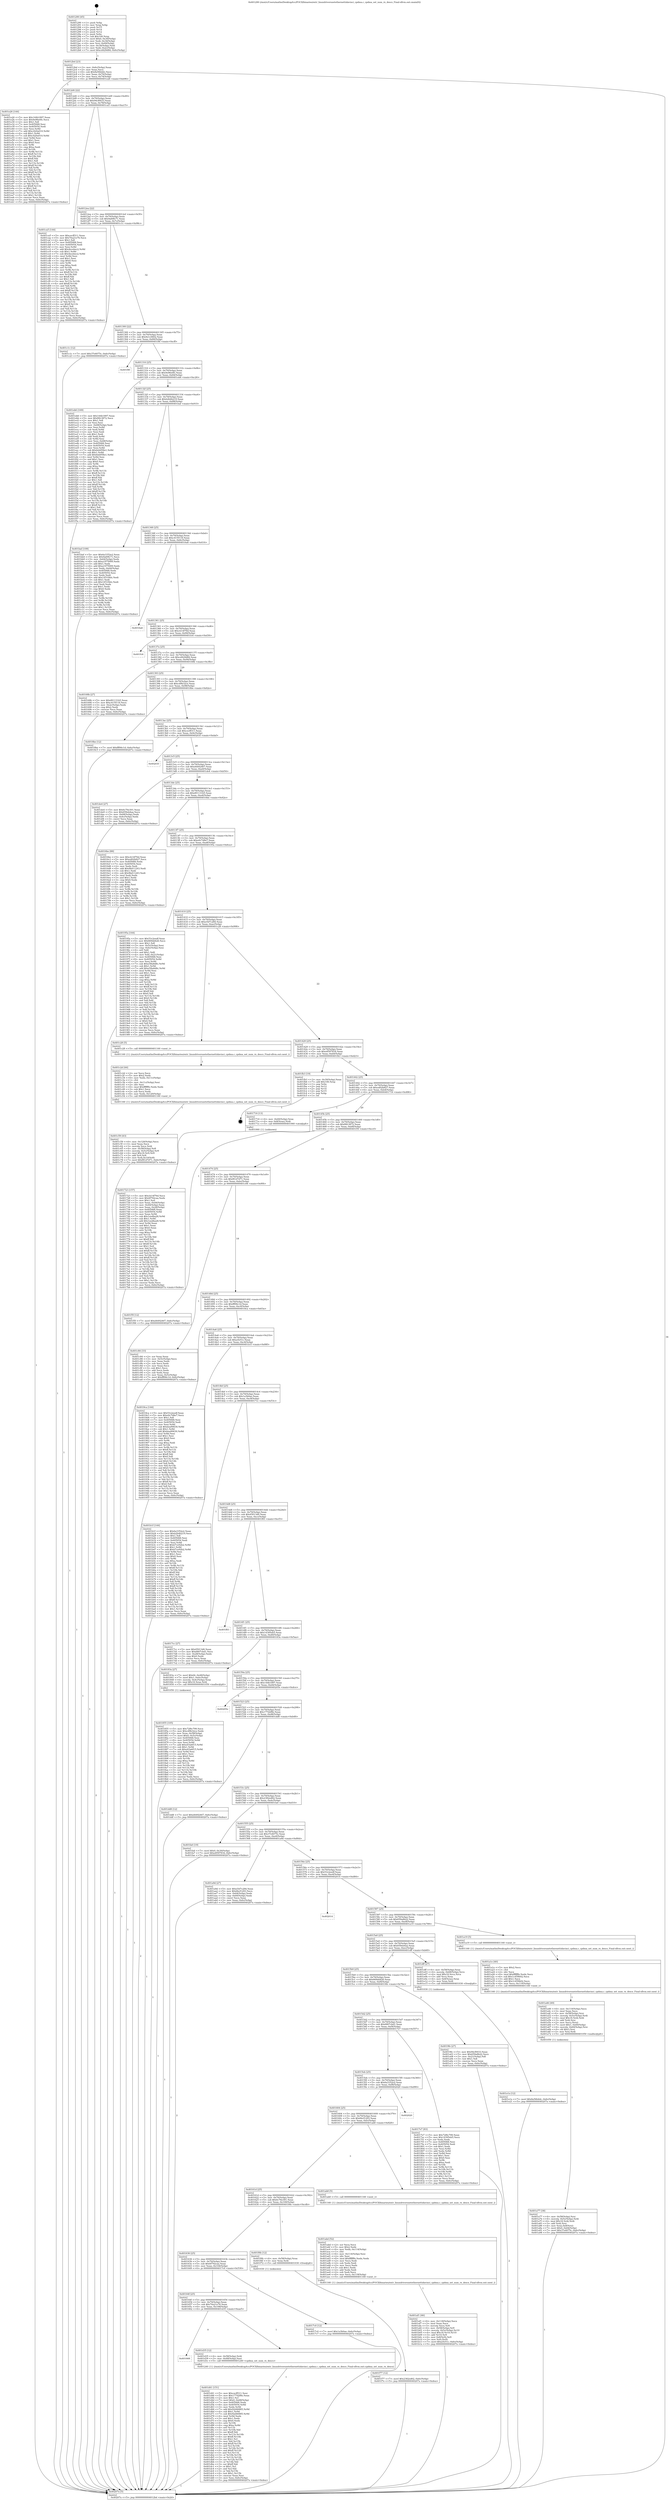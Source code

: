 digraph "0x401290" {
  label = "0x401290 (/mnt/c/Users/mathe/Desktop/tcc/POCII/binaries/extr_linuxdriversnetethernettidavinci_cpdma.c_cpdma_set_num_rx_descs_Final-ollvm.out::main(0))"
  labelloc = "t"
  node[shape=record]

  Entry [label="",width=0.3,height=0.3,shape=circle,fillcolor=black,style=filled]
  "0x4012bd" [label="{
     0x4012bd [23]\l
     | [instrs]\l
     &nbsp;&nbsp;0x4012bd \<+3\>: mov -0x6c(%rbp),%eax\l
     &nbsp;&nbsp;0x4012c0 \<+2\>: mov %eax,%ecx\l
     &nbsp;&nbsp;0x4012c2 \<+6\>: sub $0x8a56b4dc,%ecx\l
     &nbsp;&nbsp;0x4012c8 \<+3\>: mov %eax,-0x70(%rbp)\l
     &nbsp;&nbsp;0x4012cb \<+3\>: mov %ecx,-0x74(%rbp)\l
     &nbsp;&nbsp;0x4012ce \<+6\>: je 0000000000401e26 \<main+0xb96\>\l
  }"]
  "0x401e26" [label="{
     0x401e26 [144]\l
     | [instrs]\l
     &nbsp;&nbsp;0x401e26 \<+5\>: mov $0x144b1897,%eax\l
     &nbsp;&nbsp;0x401e2b \<+5\>: mov $0x9e96e0fc,%ecx\l
     &nbsp;&nbsp;0x401e30 \<+2\>: mov $0x1,%dl\l
     &nbsp;&nbsp;0x401e32 \<+7\>: mov 0x405068,%esi\l
     &nbsp;&nbsp;0x401e39 \<+7\>: mov 0x405054,%edi\l
     &nbsp;&nbsp;0x401e40 \<+3\>: mov %esi,%r8d\l
     &nbsp;&nbsp;0x401e43 \<+7\>: add $0xc420a010,%r8d\l
     &nbsp;&nbsp;0x401e4a \<+4\>: sub $0x1,%r8d\l
     &nbsp;&nbsp;0x401e4e \<+7\>: sub $0xc420a010,%r8d\l
     &nbsp;&nbsp;0x401e55 \<+4\>: imul %r8d,%esi\l
     &nbsp;&nbsp;0x401e59 \<+3\>: and $0x1,%esi\l
     &nbsp;&nbsp;0x401e5c \<+3\>: cmp $0x0,%esi\l
     &nbsp;&nbsp;0x401e5f \<+4\>: sete %r9b\l
     &nbsp;&nbsp;0x401e63 \<+3\>: cmp $0xa,%edi\l
     &nbsp;&nbsp;0x401e66 \<+4\>: setl %r10b\l
     &nbsp;&nbsp;0x401e6a \<+3\>: mov %r9b,%r11b\l
     &nbsp;&nbsp;0x401e6d \<+4\>: xor $0xff,%r11b\l
     &nbsp;&nbsp;0x401e71 \<+3\>: mov %r10b,%bl\l
     &nbsp;&nbsp;0x401e74 \<+3\>: xor $0xff,%bl\l
     &nbsp;&nbsp;0x401e77 \<+3\>: xor $0x1,%dl\l
     &nbsp;&nbsp;0x401e7a \<+3\>: mov %r11b,%r14b\l
     &nbsp;&nbsp;0x401e7d \<+4\>: and $0xff,%r14b\l
     &nbsp;&nbsp;0x401e81 \<+3\>: and %dl,%r9b\l
     &nbsp;&nbsp;0x401e84 \<+3\>: mov %bl,%r15b\l
     &nbsp;&nbsp;0x401e87 \<+4\>: and $0xff,%r15b\l
     &nbsp;&nbsp;0x401e8b \<+3\>: and %dl,%r10b\l
     &nbsp;&nbsp;0x401e8e \<+3\>: or %r9b,%r14b\l
     &nbsp;&nbsp;0x401e91 \<+3\>: or %r10b,%r15b\l
     &nbsp;&nbsp;0x401e94 \<+3\>: xor %r15b,%r14b\l
     &nbsp;&nbsp;0x401e97 \<+3\>: or %bl,%r11b\l
     &nbsp;&nbsp;0x401e9a \<+4\>: xor $0xff,%r11b\l
     &nbsp;&nbsp;0x401e9e \<+3\>: or $0x1,%dl\l
     &nbsp;&nbsp;0x401ea1 \<+3\>: and %dl,%r11b\l
     &nbsp;&nbsp;0x401ea4 \<+3\>: or %r11b,%r14b\l
     &nbsp;&nbsp;0x401ea7 \<+4\>: test $0x1,%r14b\l
     &nbsp;&nbsp;0x401eab \<+3\>: cmovne %ecx,%eax\l
     &nbsp;&nbsp;0x401eae \<+3\>: mov %eax,-0x6c(%rbp)\l
     &nbsp;&nbsp;0x401eb1 \<+5\>: jmp 000000000040207a \<main+0xdea\>\l
  }"]
  "0x4012d4" [label="{
     0x4012d4 [22]\l
     | [instrs]\l
     &nbsp;&nbsp;0x4012d4 \<+5\>: jmp 00000000004012d9 \<main+0x49\>\l
     &nbsp;&nbsp;0x4012d9 \<+3\>: mov -0x70(%rbp),%eax\l
     &nbsp;&nbsp;0x4012dc \<+5\>: sub $0x94cf0033,%eax\l
     &nbsp;&nbsp;0x4012e1 \<+3\>: mov %eax,-0x78(%rbp)\l
     &nbsp;&nbsp;0x4012e4 \<+6\>: je 0000000000401ca5 \<main+0xa15\>\l
  }"]
  Exit [label="",width=0.3,height=0.3,shape=circle,fillcolor=black,style=filled,peripheries=2]
  "0x401ca5" [label="{
     0x401ca5 [144]\l
     | [instrs]\l
     &nbsp;&nbsp;0x401ca5 \<+5\>: mov $0xcecff311,%eax\l
     &nbsp;&nbsp;0x401caa \<+5\>: mov $0x70a21e76,%ecx\l
     &nbsp;&nbsp;0x401caf \<+2\>: mov $0x1,%dl\l
     &nbsp;&nbsp;0x401cb1 \<+7\>: mov 0x405068,%esi\l
     &nbsp;&nbsp;0x401cb8 \<+7\>: mov 0x405054,%edi\l
     &nbsp;&nbsp;0x401cbf \<+3\>: mov %esi,%r8d\l
     &nbsp;&nbsp;0x401cc2 \<+7\>: add $0x4ecebec2,%r8d\l
     &nbsp;&nbsp;0x401cc9 \<+4\>: sub $0x1,%r8d\l
     &nbsp;&nbsp;0x401ccd \<+7\>: sub $0x4ecebec2,%r8d\l
     &nbsp;&nbsp;0x401cd4 \<+4\>: imul %r8d,%esi\l
     &nbsp;&nbsp;0x401cd8 \<+3\>: and $0x1,%esi\l
     &nbsp;&nbsp;0x401cdb \<+3\>: cmp $0x0,%esi\l
     &nbsp;&nbsp;0x401cde \<+4\>: sete %r9b\l
     &nbsp;&nbsp;0x401ce2 \<+3\>: cmp $0xa,%edi\l
     &nbsp;&nbsp;0x401ce5 \<+4\>: setl %r10b\l
     &nbsp;&nbsp;0x401ce9 \<+3\>: mov %r9b,%r11b\l
     &nbsp;&nbsp;0x401cec \<+4\>: xor $0xff,%r11b\l
     &nbsp;&nbsp;0x401cf0 \<+3\>: mov %r10b,%bl\l
     &nbsp;&nbsp;0x401cf3 \<+3\>: xor $0xff,%bl\l
     &nbsp;&nbsp;0x401cf6 \<+3\>: xor $0x1,%dl\l
     &nbsp;&nbsp;0x401cf9 \<+3\>: mov %r11b,%r14b\l
     &nbsp;&nbsp;0x401cfc \<+4\>: and $0xff,%r14b\l
     &nbsp;&nbsp;0x401d00 \<+3\>: and %dl,%r9b\l
     &nbsp;&nbsp;0x401d03 \<+3\>: mov %bl,%r15b\l
     &nbsp;&nbsp;0x401d06 \<+4\>: and $0xff,%r15b\l
     &nbsp;&nbsp;0x401d0a \<+3\>: and %dl,%r10b\l
     &nbsp;&nbsp;0x401d0d \<+3\>: or %r9b,%r14b\l
     &nbsp;&nbsp;0x401d10 \<+3\>: or %r10b,%r15b\l
     &nbsp;&nbsp;0x401d13 \<+3\>: xor %r15b,%r14b\l
     &nbsp;&nbsp;0x401d16 \<+3\>: or %bl,%r11b\l
     &nbsp;&nbsp;0x401d19 \<+4\>: xor $0xff,%r11b\l
     &nbsp;&nbsp;0x401d1d \<+3\>: or $0x1,%dl\l
     &nbsp;&nbsp;0x401d20 \<+3\>: and %dl,%r11b\l
     &nbsp;&nbsp;0x401d23 \<+3\>: or %r11b,%r14b\l
     &nbsp;&nbsp;0x401d26 \<+4\>: test $0x1,%r14b\l
     &nbsp;&nbsp;0x401d2a \<+3\>: cmovne %ecx,%eax\l
     &nbsp;&nbsp;0x401d2d \<+3\>: mov %eax,-0x6c(%rbp)\l
     &nbsp;&nbsp;0x401d30 \<+5\>: jmp 000000000040207a \<main+0xdea\>\l
  }"]
  "0x4012ea" [label="{
     0x4012ea [22]\l
     | [instrs]\l
     &nbsp;&nbsp;0x4012ea \<+5\>: jmp 00000000004012ef \<main+0x5f\>\l
     &nbsp;&nbsp;0x4012ef \<+3\>: mov -0x70(%rbp),%eax\l
     &nbsp;&nbsp;0x4012f2 \<+5\>: sub $0x9a69fc71,%eax\l
     &nbsp;&nbsp;0x4012f7 \<+3\>: mov %eax,-0x7c(%rbp)\l
     &nbsp;&nbsp;0x4012fa \<+6\>: je 0000000000401c1c \<main+0x98c\>\l
  }"]
  "0x401f77" [label="{
     0x401f77 [12]\l
     | [instrs]\l
     &nbsp;&nbsp;0x401f77 \<+7\>: movl $0x2382ed62,-0x6c(%rbp)\l
     &nbsp;&nbsp;0x401f7e \<+5\>: jmp 000000000040207a \<main+0xdea\>\l
  }"]
  "0x401c1c" [label="{
     0x401c1c [12]\l
     | [instrs]\l
     &nbsp;&nbsp;0x401c1c \<+7\>: movl $0x37e4075c,-0x6c(%rbp)\l
     &nbsp;&nbsp;0x401c23 \<+5\>: jmp 000000000040207a \<main+0xdea\>\l
  }"]
  "0x401300" [label="{
     0x401300 [22]\l
     | [instrs]\l
     &nbsp;&nbsp;0x401300 \<+5\>: jmp 0000000000401305 \<main+0x75\>\l
     &nbsp;&nbsp;0x401305 \<+3\>: mov -0x70(%rbp),%eax\l
     &nbsp;&nbsp;0x401308 \<+5\>: sub $0x9e1c0602,%eax\l
     &nbsp;&nbsp;0x40130d \<+3\>: mov %eax,-0x80(%rbp)\l
     &nbsp;&nbsp;0x401310 \<+6\>: je 0000000000401f8f \<main+0xcff\>\l
  }"]
  "0x401e1a" [label="{
     0x401e1a [12]\l
     | [instrs]\l
     &nbsp;&nbsp;0x401e1a \<+7\>: movl $0x8a56b4dc,-0x6c(%rbp)\l
     &nbsp;&nbsp;0x401e21 \<+5\>: jmp 000000000040207a \<main+0xdea\>\l
  }"]
  "0x401f8f" [label="{
     0x401f8f\l
  }", style=dashed]
  "0x401316" [label="{
     0x401316 [25]\l
     | [instrs]\l
     &nbsp;&nbsp;0x401316 \<+5\>: jmp 000000000040131b \<main+0x8b\>\l
     &nbsp;&nbsp;0x40131b \<+3\>: mov -0x70(%rbp),%eax\l
     &nbsp;&nbsp;0x40131e \<+5\>: sub $0x9e96e0fc,%eax\l
     &nbsp;&nbsp;0x401323 \<+6\>: mov %eax,-0x84(%rbp)\l
     &nbsp;&nbsp;0x401329 \<+6\>: je 0000000000401eb6 \<main+0xc26\>\l
  }"]
  "0x401d41" [label="{
     0x401d41 [151]\l
     | [instrs]\l
     &nbsp;&nbsp;0x401d41 \<+5\>: mov $0xcecff311,%esi\l
     &nbsp;&nbsp;0x401d46 \<+5\>: mov $0x177d2f8e,%eax\l
     &nbsp;&nbsp;0x401d4b \<+2\>: mov $0x1,%cl\l
     &nbsp;&nbsp;0x401d4d \<+7\>: movl $0x0,-0x68(%rbp)\l
     &nbsp;&nbsp;0x401d54 \<+7\>: mov 0x405068,%edx\l
     &nbsp;&nbsp;0x401d5b \<+8\>: mov 0x405054,%r8d\l
     &nbsp;&nbsp;0x401d63 \<+3\>: mov %edx,%r9d\l
     &nbsp;&nbsp;0x401d66 \<+7\>: add $0x92d46885,%r9d\l
     &nbsp;&nbsp;0x401d6d \<+4\>: sub $0x1,%r9d\l
     &nbsp;&nbsp;0x401d71 \<+7\>: sub $0x92d46885,%r9d\l
     &nbsp;&nbsp;0x401d78 \<+4\>: imul %r9d,%edx\l
     &nbsp;&nbsp;0x401d7c \<+3\>: and $0x1,%edx\l
     &nbsp;&nbsp;0x401d7f \<+3\>: cmp $0x0,%edx\l
     &nbsp;&nbsp;0x401d82 \<+4\>: sete %r10b\l
     &nbsp;&nbsp;0x401d86 \<+4\>: cmp $0xa,%r8d\l
     &nbsp;&nbsp;0x401d8a \<+4\>: setl %r11b\l
     &nbsp;&nbsp;0x401d8e \<+3\>: mov %r10b,%bl\l
     &nbsp;&nbsp;0x401d91 \<+3\>: xor $0xff,%bl\l
     &nbsp;&nbsp;0x401d94 \<+3\>: mov %r11b,%r14b\l
     &nbsp;&nbsp;0x401d97 \<+4\>: xor $0xff,%r14b\l
     &nbsp;&nbsp;0x401d9b \<+3\>: xor $0x1,%cl\l
     &nbsp;&nbsp;0x401d9e \<+3\>: mov %bl,%r15b\l
     &nbsp;&nbsp;0x401da1 \<+4\>: and $0xff,%r15b\l
     &nbsp;&nbsp;0x401da5 \<+3\>: and %cl,%r10b\l
     &nbsp;&nbsp;0x401da8 \<+3\>: mov %r14b,%r12b\l
     &nbsp;&nbsp;0x401dab \<+4\>: and $0xff,%r12b\l
     &nbsp;&nbsp;0x401daf \<+3\>: and %cl,%r11b\l
     &nbsp;&nbsp;0x401db2 \<+3\>: or %r10b,%r15b\l
     &nbsp;&nbsp;0x401db5 \<+3\>: or %r11b,%r12b\l
     &nbsp;&nbsp;0x401db8 \<+3\>: xor %r12b,%r15b\l
     &nbsp;&nbsp;0x401dbb \<+3\>: or %r14b,%bl\l
     &nbsp;&nbsp;0x401dbe \<+3\>: xor $0xff,%bl\l
     &nbsp;&nbsp;0x401dc1 \<+3\>: or $0x1,%cl\l
     &nbsp;&nbsp;0x401dc4 \<+2\>: and %cl,%bl\l
     &nbsp;&nbsp;0x401dc6 \<+3\>: or %bl,%r15b\l
     &nbsp;&nbsp;0x401dc9 \<+4\>: test $0x1,%r15b\l
     &nbsp;&nbsp;0x401dcd \<+3\>: cmovne %eax,%esi\l
     &nbsp;&nbsp;0x401dd0 \<+3\>: mov %esi,-0x6c(%rbp)\l
     &nbsp;&nbsp;0x401dd3 \<+5\>: jmp 000000000040207a \<main+0xdea\>\l
  }"]
  "0x401eb6" [label="{
     0x401eb6 [169]\l
     | [instrs]\l
     &nbsp;&nbsp;0x401eb6 \<+5\>: mov $0x144b1897,%eax\l
     &nbsp;&nbsp;0x401ebb \<+5\>: mov $0xf6fc3872,%ecx\l
     &nbsp;&nbsp;0x401ec0 \<+2\>: mov $0x1,%dl\l
     &nbsp;&nbsp;0x401ec2 \<+2\>: xor %esi,%esi\l
     &nbsp;&nbsp;0x401ec4 \<+3\>: mov -0x68(%rbp),%edi\l
     &nbsp;&nbsp;0x401ec7 \<+3\>: mov %esi,%r8d\l
     &nbsp;&nbsp;0x401eca \<+3\>: sub %edi,%r8d\l
     &nbsp;&nbsp;0x401ecd \<+2\>: mov %esi,%edi\l
     &nbsp;&nbsp;0x401ecf \<+3\>: sub $0x1,%edi\l
     &nbsp;&nbsp;0x401ed2 \<+3\>: add %edi,%r8d\l
     &nbsp;&nbsp;0x401ed5 \<+3\>: sub %r8d,%esi\l
     &nbsp;&nbsp;0x401ed8 \<+3\>: mov %esi,-0x68(%rbp)\l
     &nbsp;&nbsp;0x401edb \<+7\>: mov 0x405068,%esi\l
     &nbsp;&nbsp;0x401ee2 \<+7\>: mov 0x405054,%edi\l
     &nbsp;&nbsp;0x401ee9 \<+3\>: mov %esi,%r8d\l
     &nbsp;&nbsp;0x401eec \<+7\>: sub $0x6eb958e1,%r8d\l
     &nbsp;&nbsp;0x401ef3 \<+4\>: sub $0x1,%r8d\l
     &nbsp;&nbsp;0x401ef7 \<+7\>: add $0x6eb958e1,%r8d\l
     &nbsp;&nbsp;0x401efe \<+4\>: imul %r8d,%esi\l
     &nbsp;&nbsp;0x401f02 \<+3\>: and $0x1,%esi\l
     &nbsp;&nbsp;0x401f05 \<+3\>: cmp $0x0,%esi\l
     &nbsp;&nbsp;0x401f08 \<+4\>: sete %r9b\l
     &nbsp;&nbsp;0x401f0c \<+3\>: cmp $0xa,%edi\l
     &nbsp;&nbsp;0x401f0f \<+4\>: setl %r10b\l
     &nbsp;&nbsp;0x401f13 \<+3\>: mov %r9b,%r11b\l
     &nbsp;&nbsp;0x401f16 \<+4\>: xor $0xff,%r11b\l
     &nbsp;&nbsp;0x401f1a \<+3\>: mov %r10b,%bl\l
     &nbsp;&nbsp;0x401f1d \<+3\>: xor $0xff,%bl\l
     &nbsp;&nbsp;0x401f20 \<+3\>: xor $0x1,%dl\l
     &nbsp;&nbsp;0x401f23 \<+3\>: mov %r11b,%r14b\l
     &nbsp;&nbsp;0x401f26 \<+4\>: and $0xff,%r14b\l
     &nbsp;&nbsp;0x401f2a \<+3\>: and %dl,%r9b\l
     &nbsp;&nbsp;0x401f2d \<+3\>: mov %bl,%r15b\l
     &nbsp;&nbsp;0x401f30 \<+4\>: and $0xff,%r15b\l
     &nbsp;&nbsp;0x401f34 \<+3\>: and %dl,%r10b\l
     &nbsp;&nbsp;0x401f37 \<+3\>: or %r9b,%r14b\l
     &nbsp;&nbsp;0x401f3a \<+3\>: or %r10b,%r15b\l
     &nbsp;&nbsp;0x401f3d \<+3\>: xor %r15b,%r14b\l
     &nbsp;&nbsp;0x401f40 \<+3\>: or %bl,%r11b\l
     &nbsp;&nbsp;0x401f43 \<+4\>: xor $0xff,%r11b\l
     &nbsp;&nbsp;0x401f47 \<+3\>: or $0x1,%dl\l
     &nbsp;&nbsp;0x401f4a \<+3\>: and %dl,%r11b\l
     &nbsp;&nbsp;0x401f4d \<+3\>: or %r11b,%r14b\l
     &nbsp;&nbsp;0x401f50 \<+4\>: test $0x1,%r14b\l
     &nbsp;&nbsp;0x401f54 \<+3\>: cmovne %ecx,%eax\l
     &nbsp;&nbsp;0x401f57 \<+3\>: mov %eax,-0x6c(%rbp)\l
     &nbsp;&nbsp;0x401f5a \<+5\>: jmp 000000000040207a \<main+0xdea\>\l
  }"]
  "0x40132f" [label="{
     0x40132f [25]\l
     | [instrs]\l
     &nbsp;&nbsp;0x40132f \<+5\>: jmp 0000000000401334 \<main+0xa4\>\l
     &nbsp;&nbsp;0x401334 \<+3\>: mov -0x70(%rbp),%eax\l
     &nbsp;&nbsp;0x401337 \<+5\>: sub $0xb2b4b219,%eax\l
     &nbsp;&nbsp;0x40133c \<+6\>: mov %eax,-0x88(%rbp)\l
     &nbsp;&nbsp;0x401342 \<+6\>: je 0000000000401baf \<main+0x91f\>\l
  }"]
  "0x401668" [label="{
     0x401668\l
  }", style=dashed]
  "0x401baf" [label="{
     0x401baf [109]\l
     | [instrs]\l
     &nbsp;&nbsp;0x401baf \<+5\>: mov $0x6a3352e2,%eax\l
     &nbsp;&nbsp;0x401bb4 \<+5\>: mov $0x9a69fc71,%ecx\l
     &nbsp;&nbsp;0x401bb9 \<+3\>: mov -0x64(%rbp),%edx\l
     &nbsp;&nbsp;0x401bbc \<+6\>: sub $0xa1975009,%edx\l
     &nbsp;&nbsp;0x401bc2 \<+3\>: add $0x1,%edx\l
     &nbsp;&nbsp;0x401bc5 \<+6\>: add $0xa1975009,%edx\l
     &nbsp;&nbsp;0x401bcb \<+3\>: mov %edx,-0x64(%rbp)\l
     &nbsp;&nbsp;0x401bce \<+7\>: mov 0x405068,%edx\l
     &nbsp;&nbsp;0x401bd5 \<+7\>: mov 0x405054,%esi\l
     &nbsp;&nbsp;0x401bdc \<+2\>: mov %edx,%edi\l
     &nbsp;&nbsp;0x401bde \<+6\>: add $0x1451f4dc,%edi\l
     &nbsp;&nbsp;0x401be4 \<+3\>: sub $0x1,%edi\l
     &nbsp;&nbsp;0x401be7 \<+6\>: sub $0x1451f4dc,%edi\l
     &nbsp;&nbsp;0x401bed \<+3\>: imul %edi,%edx\l
     &nbsp;&nbsp;0x401bf0 \<+3\>: and $0x1,%edx\l
     &nbsp;&nbsp;0x401bf3 \<+3\>: cmp $0x0,%edx\l
     &nbsp;&nbsp;0x401bf6 \<+4\>: sete %r8b\l
     &nbsp;&nbsp;0x401bfa \<+3\>: cmp $0xa,%esi\l
     &nbsp;&nbsp;0x401bfd \<+4\>: setl %r9b\l
     &nbsp;&nbsp;0x401c01 \<+3\>: mov %r8b,%r10b\l
     &nbsp;&nbsp;0x401c04 \<+3\>: and %r9b,%r10b\l
     &nbsp;&nbsp;0x401c07 \<+3\>: xor %r9b,%r8b\l
     &nbsp;&nbsp;0x401c0a \<+3\>: or %r8b,%r10b\l
     &nbsp;&nbsp;0x401c0d \<+4\>: test $0x1,%r10b\l
     &nbsp;&nbsp;0x401c11 \<+3\>: cmovne %ecx,%eax\l
     &nbsp;&nbsp;0x401c14 \<+3\>: mov %eax,-0x6c(%rbp)\l
     &nbsp;&nbsp;0x401c17 \<+5\>: jmp 000000000040207a \<main+0xdea\>\l
  }"]
  "0x401348" [label="{
     0x401348 [25]\l
     | [instrs]\l
     &nbsp;&nbsp;0x401348 \<+5\>: jmp 000000000040134d \<main+0xbd\>\l
     &nbsp;&nbsp;0x40134d \<+3\>: mov -0x70(%rbp),%eax\l
     &nbsp;&nbsp;0x401350 \<+5\>: sub $0xc415f118,%eax\l
     &nbsp;&nbsp;0x401355 \<+6\>: mov %eax,-0x8c(%rbp)\l
     &nbsp;&nbsp;0x40135b \<+6\>: je 00000000004016a6 \<main+0x416\>\l
  }"]
  "0x401d35" [label="{
     0x401d35 [12]\l
     | [instrs]\l
     &nbsp;&nbsp;0x401d35 \<+4\>: mov -0x58(%rbp),%rdi\l
     &nbsp;&nbsp;0x401d39 \<+3\>: mov -0x48(%rbp),%esi\l
     &nbsp;&nbsp;0x401d3c \<+5\>: call 0000000000401240 \<cpdma_set_num_rx_descs\>\l
     | [calls]\l
     &nbsp;&nbsp;0x401240 \{1\} (/mnt/c/Users/mathe/Desktop/tcc/POCII/binaries/extr_linuxdriversnetethernettidavinci_cpdma.c_cpdma_set_num_rx_descs_Final-ollvm.out::cpdma_set_num_rx_descs)\l
  }"]
  "0x4016a6" [label="{
     0x4016a6\l
  }", style=dashed]
  "0x401361" [label="{
     0x401361 [25]\l
     | [instrs]\l
     &nbsp;&nbsp;0x401361 \<+5\>: jmp 0000000000401366 \<main+0xd6\>\l
     &nbsp;&nbsp;0x401366 \<+3\>: mov -0x70(%rbp),%eax\l
     &nbsp;&nbsp;0x401369 \<+5\>: sub $0xcb14f76d,%eax\l
     &nbsp;&nbsp;0x40136e \<+6\>: mov %eax,-0x90(%rbp)\l
     &nbsp;&nbsp;0x401374 \<+6\>: je 0000000000401fc6 \<main+0xd36\>\l
  }"]
  "0x401c59" [label="{
     0x401c59 [43]\l
     | [instrs]\l
     &nbsp;&nbsp;0x401c59 \<+6\>: mov -0x120(%rbp),%ecx\l
     &nbsp;&nbsp;0x401c5f \<+3\>: imul %eax,%ecx\l
     &nbsp;&nbsp;0x401c62 \<+3\>: movslq %ecx,%rdi\l
     &nbsp;&nbsp;0x401c65 \<+4\>: mov -0x58(%rbp),%r8\l
     &nbsp;&nbsp;0x401c69 \<+4\>: movslq -0x5c(%rbp),%r9\l
     &nbsp;&nbsp;0x401c6d \<+4\>: imul $0x18,%r9,%r9\l
     &nbsp;&nbsp;0x401c71 \<+3\>: add %r9,%r8\l
     &nbsp;&nbsp;0x401c74 \<+4\>: mov %rdi,0x10(%r8)\l
     &nbsp;&nbsp;0x401c78 \<+7\>: movl $0xf81d7d71,-0x6c(%rbp)\l
     &nbsp;&nbsp;0x401c7f \<+5\>: jmp 000000000040207a \<main+0xdea\>\l
  }"]
  "0x401fc6" [label="{
     0x401fc6\l
  }", style=dashed]
  "0x40137a" [label="{
     0x40137a [25]\l
     | [instrs]\l
     &nbsp;&nbsp;0x40137a \<+5\>: jmp 000000000040137f \<main+0xef\>\l
     &nbsp;&nbsp;0x40137f \<+3\>: mov -0x70(%rbp),%eax\l
     &nbsp;&nbsp;0x401382 \<+5\>: sub $0xcd429d84,%eax\l
     &nbsp;&nbsp;0x401387 \<+6\>: mov %eax,-0x94(%rbp)\l
     &nbsp;&nbsp;0x40138d \<+6\>: je 000000000040168b \<main+0x3fb\>\l
  }"]
  "0x401c2d" [label="{
     0x401c2d [44]\l
     | [instrs]\l
     &nbsp;&nbsp;0x401c2d \<+2\>: xor %ecx,%ecx\l
     &nbsp;&nbsp;0x401c2f \<+5\>: mov $0x2,%edx\l
     &nbsp;&nbsp;0x401c34 \<+6\>: mov %edx,-0x11c(%rbp)\l
     &nbsp;&nbsp;0x401c3a \<+1\>: cltd\l
     &nbsp;&nbsp;0x401c3b \<+6\>: mov -0x11c(%rbp),%esi\l
     &nbsp;&nbsp;0x401c41 \<+2\>: idiv %esi\l
     &nbsp;&nbsp;0x401c43 \<+6\>: imul $0xfffffffe,%edx,%edx\l
     &nbsp;&nbsp;0x401c49 \<+3\>: sub $0x1,%ecx\l
     &nbsp;&nbsp;0x401c4c \<+2\>: sub %ecx,%edx\l
     &nbsp;&nbsp;0x401c4e \<+6\>: mov %edx,-0x120(%rbp)\l
     &nbsp;&nbsp;0x401c54 \<+5\>: call 0000000000401160 \<next_i\>\l
     | [calls]\l
     &nbsp;&nbsp;0x401160 \{1\} (/mnt/c/Users/mathe/Desktop/tcc/POCII/binaries/extr_linuxdriversnetethernettidavinci_cpdma.c_cpdma_set_num_rx_descs_Final-ollvm.out::next_i)\l
  }"]
  "0x40168b" [label="{
     0x40168b [27]\l
     | [instrs]\l
     &nbsp;&nbsp;0x40168b \<+5\>: mov $0xd91131b5,%eax\l
     &nbsp;&nbsp;0x401690 \<+5\>: mov $0xc415f118,%ecx\l
     &nbsp;&nbsp;0x401695 \<+3\>: mov -0x2c(%rbp),%edx\l
     &nbsp;&nbsp;0x401698 \<+3\>: cmp $0x2,%edx\l
     &nbsp;&nbsp;0x40169b \<+3\>: cmovne %ecx,%eax\l
     &nbsp;&nbsp;0x40169e \<+3\>: mov %eax,-0x6c(%rbp)\l
     &nbsp;&nbsp;0x4016a1 \<+5\>: jmp 000000000040207a \<main+0xdea\>\l
  }"]
  "0x401393" [label="{
     0x401393 [25]\l
     | [instrs]\l
     &nbsp;&nbsp;0x401393 \<+5\>: jmp 0000000000401398 \<main+0x108\>\l
     &nbsp;&nbsp;0x401398 \<+3\>: mov -0x70(%rbp),%eax\l
     &nbsp;&nbsp;0x40139b \<+5\>: sub $0xcd9b32ce,%eax\l
     &nbsp;&nbsp;0x4013a0 \<+6\>: mov %eax,-0x98(%rbp)\l
     &nbsp;&nbsp;0x4013a6 \<+6\>: je 00000000004018be \<main+0x62e\>\l
  }"]
  "0x40207a" [label="{
     0x40207a [5]\l
     | [instrs]\l
     &nbsp;&nbsp;0x40207a \<+5\>: jmp 00000000004012bd \<main+0x2d\>\l
  }"]
  "0x401290" [label="{
     0x401290 [45]\l
     | [instrs]\l
     &nbsp;&nbsp;0x401290 \<+1\>: push %rbp\l
     &nbsp;&nbsp;0x401291 \<+3\>: mov %rsp,%rbp\l
     &nbsp;&nbsp;0x401294 \<+2\>: push %r15\l
     &nbsp;&nbsp;0x401296 \<+2\>: push %r14\l
     &nbsp;&nbsp;0x401298 \<+2\>: push %r12\l
     &nbsp;&nbsp;0x40129a \<+1\>: push %rbx\l
     &nbsp;&nbsp;0x40129b \<+7\>: sub $0x100,%rsp\l
     &nbsp;&nbsp;0x4012a2 \<+7\>: movl $0x0,-0x30(%rbp)\l
     &nbsp;&nbsp;0x4012a9 \<+3\>: mov %edi,-0x34(%rbp)\l
     &nbsp;&nbsp;0x4012ac \<+4\>: mov %rsi,-0x40(%rbp)\l
     &nbsp;&nbsp;0x4012b0 \<+3\>: mov -0x34(%rbp),%edi\l
     &nbsp;&nbsp;0x4012b3 \<+3\>: mov %edi,-0x2c(%rbp)\l
     &nbsp;&nbsp;0x4012b6 \<+7\>: movl $0xcd429d84,-0x6c(%rbp)\l
  }"]
  "0x401af1" [label="{
     0x401af1 [46]\l
     | [instrs]\l
     &nbsp;&nbsp;0x401af1 \<+6\>: mov -0x118(%rbp),%ecx\l
     &nbsp;&nbsp;0x401af7 \<+3\>: imul %eax,%ecx\l
     &nbsp;&nbsp;0x401afa \<+3\>: movslq %ecx,%r8\l
     &nbsp;&nbsp;0x401afd \<+4\>: mov -0x58(%rbp),%r9\l
     &nbsp;&nbsp;0x401b01 \<+4\>: movslq -0x5c(%rbp),%r10\l
     &nbsp;&nbsp;0x401b05 \<+4\>: imul $0x18,%r10,%r10\l
     &nbsp;&nbsp;0x401b09 \<+3\>: add %r10,%r9\l
     &nbsp;&nbsp;0x401b0c \<+4\>: mov 0x8(%r9),%r9\l
     &nbsp;&nbsp;0x401b10 \<+3\>: mov %r8,(%r9)\l
     &nbsp;&nbsp;0x401b13 \<+7\>: movl $0xa5e51c,-0x6c(%rbp)\l
     &nbsp;&nbsp;0x401b1a \<+5\>: jmp 000000000040207a \<main+0xdea\>\l
  }"]
  "0x4018be" [label="{
     0x4018be [12]\l
     | [instrs]\l
     &nbsp;&nbsp;0x4018be \<+7\>: movl $0xfff06c1d,-0x6c(%rbp)\l
     &nbsp;&nbsp;0x4018c5 \<+5\>: jmp 000000000040207a \<main+0xdea\>\l
  }"]
  "0x4013ac" [label="{
     0x4013ac [25]\l
     | [instrs]\l
     &nbsp;&nbsp;0x4013ac \<+5\>: jmp 00000000004013b1 \<main+0x121\>\l
     &nbsp;&nbsp;0x4013b1 \<+3\>: mov -0x70(%rbp),%eax\l
     &nbsp;&nbsp;0x4013b4 \<+5\>: sub $0xcecff311,%eax\l
     &nbsp;&nbsp;0x4013b9 \<+6\>: mov %eax,-0x9c(%rbp)\l
     &nbsp;&nbsp;0x4013bf \<+6\>: je 000000000040203f \<main+0xdaf\>\l
  }"]
  "0x401abd" [label="{
     0x401abd [52]\l
     | [instrs]\l
     &nbsp;&nbsp;0x401abd \<+2\>: xor %ecx,%ecx\l
     &nbsp;&nbsp;0x401abf \<+5\>: mov $0x2,%edx\l
     &nbsp;&nbsp;0x401ac4 \<+6\>: mov %edx,-0x114(%rbp)\l
     &nbsp;&nbsp;0x401aca \<+1\>: cltd\l
     &nbsp;&nbsp;0x401acb \<+6\>: mov -0x114(%rbp),%esi\l
     &nbsp;&nbsp;0x401ad1 \<+2\>: idiv %esi\l
     &nbsp;&nbsp;0x401ad3 \<+6\>: imul $0xfffffffe,%edx,%edx\l
     &nbsp;&nbsp;0x401ad9 \<+2\>: mov %ecx,%edi\l
     &nbsp;&nbsp;0x401adb \<+2\>: sub %edx,%edi\l
     &nbsp;&nbsp;0x401add \<+2\>: mov %ecx,%edx\l
     &nbsp;&nbsp;0x401adf \<+3\>: sub $0x1,%edx\l
     &nbsp;&nbsp;0x401ae2 \<+2\>: add %edx,%edi\l
     &nbsp;&nbsp;0x401ae4 \<+2\>: sub %edi,%ecx\l
     &nbsp;&nbsp;0x401ae6 \<+6\>: mov %ecx,-0x118(%rbp)\l
     &nbsp;&nbsp;0x401aec \<+5\>: call 0000000000401160 \<next_i\>\l
     | [calls]\l
     &nbsp;&nbsp;0x401160 \{1\} (/mnt/c/Users/mathe/Desktop/tcc/POCII/binaries/extr_linuxdriversnetethernettidavinci_cpdma.c_cpdma_set_num_rx_descs_Final-ollvm.out::next_i)\l
  }"]
  "0x40203f" [label="{
     0x40203f\l
  }", style=dashed]
  "0x4013c5" [label="{
     0x4013c5 [25]\l
     | [instrs]\l
     &nbsp;&nbsp;0x4013c5 \<+5\>: jmp 00000000004013ca \<main+0x13a\>\l
     &nbsp;&nbsp;0x4013ca \<+3\>: mov -0x70(%rbp),%eax\l
     &nbsp;&nbsp;0x4013cd \<+5\>: sub $0xd4492467,%eax\l
     &nbsp;&nbsp;0x4013d2 \<+6\>: mov %eax,-0xa0(%rbp)\l
     &nbsp;&nbsp;0x4013d8 \<+6\>: je 0000000000401de4 \<main+0xb54\>\l
  }"]
  "0x401a77" [label="{
     0x401a77 [38]\l
     | [instrs]\l
     &nbsp;&nbsp;0x401a77 \<+4\>: mov -0x58(%rbp),%rsi\l
     &nbsp;&nbsp;0x401a7b \<+4\>: movslq -0x5c(%rbp),%rdi\l
     &nbsp;&nbsp;0x401a7f \<+4\>: imul $0x18,%rdi,%rdi\l
     &nbsp;&nbsp;0x401a83 \<+3\>: add %rdi,%rsi\l
     &nbsp;&nbsp;0x401a86 \<+4\>: mov %rax,0x8(%rsi)\l
     &nbsp;&nbsp;0x401a8a \<+7\>: movl $0x0,-0x64(%rbp)\l
     &nbsp;&nbsp;0x401a91 \<+7\>: movl $0x37e4075c,-0x6c(%rbp)\l
     &nbsp;&nbsp;0x401a98 \<+5\>: jmp 000000000040207a \<main+0xdea\>\l
  }"]
  "0x401de4" [label="{
     0x401de4 [27]\l
     | [instrs]\l
     &nbsp;&nbsp;0x401de4 \<+5\>: mov $0x6c76e301,%eax\l
     &nbsp;&nbsp;0x401de9 \<+5\>: mov $0x659eb4aa,%ecx\l
     &nbsp;&nbsp;0x401dee \<+3\>: mov -0x68(%rbp),%edx\l
     &nbsp;&nbsp;0x401df1 \<+3\>: cmp -0x4c(%rbp),%edx\l
     &nbsp;&nbsp;0x401df4 \<+3\>: cmovl %ecx,%eax\l
     &nbsp;&nbsp;0x401df7 \<+3\>: mov %eax,-0x6c(%rbp)\l
     &nbsp;&nbsp;0x401dfa \<+5\>: jmp 000000000040207a \<main+0xdea\>\l
  }"]
  "0x4013de" [label="{
     0x4013de [25]\l
     | [instrs]\l
     &nbsp;&nbsp;0x4013de \<+5\>: jmp 00000000004013e3 \<main+0x153\>\l
     &nbsp;&nbsp;0x4013e3 \<+3\>: mov -0x70(%rbp),%eax\l
     &nbsp;&nbsp;0x4013e6 \<+5\>: sub $0xd91131b5,%eax\l
     &nbsp;&nbsp;0x4013eb \<+6\>: mov %eax,-0xa4(%rbp)\l
     &nbsp;&nbsp;0x4013f1 \<+6\>: je 00000000004016be \<main+0x42e\>\l
  }"]
  "0x401a46" [label="{
     0x401a46 [49]\l
     | [instrs]\l
     &nbsp;&nbsp;0x401a46 \<+6\>: mov -0x110(%rbp),%ecx\l
     &nbsp;&nbsp;0x401a4c \<+3\>: imul %eax,%ecx\l
     &nbsp;&nbsp;0x401a4f \<+4\>: mov -0x58(%rbp),%rsi\l
     &nbsp;&nbsp;0x401a53 \<+4\>: movslq -0x5c(%rbp),%rdi\l
     &nbsp;&nbsp;0x401a57 \<+4\>: imul $0x18,%rdi,%rdi\l
     &nbsp;&nbsp;0x401a5b \<+3\>: add %rdi,%rsi\l
     &nbsp;&nbsp;0x401a5e \<+2\>: mov %ecx,(%rsi)\l
     &nbsp;&nbsp;0x401a60 \<+7\>: movl $0x1,-0x60(%rbp)\l
     &nbsp;&nbsp;0x401a67 \<+4\>: movslq -0x60(%rbp),%rsi\l
     &nbsp;&nbsp;0x401a6b \<+4\>: shl $0x3,%rsi\l
     &nbsp;&nbsp;0x401a6f \<+3\>: mov %rsi,%rdi\l
     &nbsp;&nbsp;0x401a72 \<+5\>: call 0000000000401050 \<malloc@plt\>\l
     | [calls]\l
     &nbsp;&nbsp;0x401050 \{1\} (unknown)\l
  }"]
  "0x4016be" [label="{
     0x4016be [88]\l
     | [instrs]\l
     &nbsp;&nbsp;0x4016be \<+5\>: mov $0xcb14f76d,%eax\l
     &nbsp;&nbsp;0x4016c3 \<+5\>: mov $0xed02b827,%ecx\l
     &nbsp;&nbsp;0x4016c8 \<+7\>: mov 0x405068,%edx\l
     &nbsp;&nbsp;0x4016cf \<+7\>: mov 0x405054,%esi\l
     &nbsp;&nbsp;0x4016d6 \<+2\>: mov %edx,%edi\l
     &nbsp;&nbsp;0x4016d8 \<+6\>: add $0x9bd11243,%edi\l
     &nbsp;&nbsp;0x4016de \<+3\>: sub $0x1,%edi\l
     &nbsp;&nbsp;0x4016e1 \<+6\>: sub $0x9bd11243,%edi\l
     &nbsp;&nbsp;0x4016e7 \<+3\>: imul %edi,%edx\l
     &nbsp;&nbsp;0x4016ea \<+3\>: and $0x1,%edx\l
     &nbsp;&nbsp;0x4016ed \<+3\>: cmp $0x0,%edx\l
     &nbsp;&nbsp;0x4016f0 \<+4\>: sete %r8b\l
     &nbsp;&nbsp;0x4016f4 \<+3\>: cmp $0xa,%esi\l
     &nbsp;&nbsp;0x4016f7 \<+4\>: setl %r9b\l
     &nbsp;&nbsp;0x4016fb \<+3\>: mov %r8b,%r10b\l
     &nbsp;&nbsp;0x4016fe \<+3\>: and %r9b,%r10b\l
     &nbsp;&nbsp;0x401701 \<+3\>: xor %r9b,%r8b\l
     &nbsp;&nbsp;0x401704 \<+3\>: or %r8b,%r10b\l
     &nbsp;&nbsp;0x401707 \<+4\>: test $0x1,%r10b\l
     &nbsp;&nbsp;0x40170b \<+3\>: cmovne %ecx,%eax\l
     &nbsp;&nbsp;0x40170e \<+3\>: mov %eax,-0x6c(%rbp)\l
     &nbsp;&nbsp;0x401711 \<+5\>: jmp 000000000040207a \<main+0xdea\>\l
  }"]
  "0x4013f7" [label="{
     0x4013f7 [25]\l
     | [instrs]\l
     &nbsp;&nbsp;0x4013f7 \<+5\>: jmp 00000000004013fc \<main+0x16c\>\l
     &nbsp;&nbsp;0x4013fc \<+3\>: mov -0x70(%rbp),%eax\l
     &nbsp;&nbsp;0x4013ff \<+5\>: sub $0xe0c7d8e7,%eax\l
     &nbsp;&nbsp;0x401404 \<+6\>: mov %eax,-0xa8(%rbp)\l
     &nbsp;&nbsp;0x40140a \<+6\>: je 000000000040195a \<main+0x6ca\>\l
  }"]
  "0x401a1e" [label="{
     0x401a1e [40]\l
     | [instrs]\l
     &nbsp;&nbsp;0x401a1e \<+5\>: mov $0x2,%ecx\l
     &nbsp;&nbsp;0x401a23 \<+1\>: cltd\l
     &nbsp;&nbsp;0x401a24 \<+2\>: idiv %ecx\l
     &nbsp;&nbsp;0x401a26 \<+6\>: imul $0xfffffffe,%edx,%ecx\l
     &nbsp;&nbsp;0x401a2c \<+6\>: sub $0x1c459b02,%ecx\l
     &nbsp;&nbsp;0x401a32 \<+3\>: add $0x1,%ecx\l
     &nbsp;&nbsp;0x401a35 \<+6\>: add $0x1c459b02,%ecx\l
     &nbsp;&nbsp;0x401a3b \<+6\>: mov %ecx,-0x110(%rbp)\l
     &nbsp;&nbsp;0x401a41 \<+5\>: call 0000000000401160 \<next_i\>\l
     | [calls]\l
     &nbsp;&nbsp;0x401160 \{1\} (/mnt/c/Users/mathe/Desktop/tcc/POCII/binaries/extr_linuxdriversnetethernettidavinci_cpdma.c_cpdma_set_num_rx_descs_Final-ollvm.out::next_i)\l
  }"]
  "0x40195a" [label="{
     0x40195a [164]\l
     | [instrs]\l
     &nbsp;&nbsp;0x40195a \<+5\>: mov $0x53c2eedf,%eax\l
     &nbsp;&nbsp;0x40195f \<+5\>: mov $0x669dd426,%ecx\l
     &nbsp;&nbsp;0x401964 \<+2\>: mov $0x1,%dl\l
     &nbsp;&nbsp;0x401966 \<+3\>: mov -0x5c(%rbp),%esi\l
     &nbsp;&nbsp;0x401969 \<+3\>: cmp -0x4c(%rbp),%esi\l
     &nbsp;&nbsp;0x40196c \<+4\>: setl %dil\l
     &nbsp;&nbsp;0x401970 \<+4\>: and $0x1,%dil\l
     &nbsp;&nbsp;0x401974 \<+4\>: mov %dil,-0x21(%rbp)\l
     &nbsp;&nbsp;0x401978 \<+7\>: mov 0x405068,%esi\l
     &nbsp;&nbsp;0x40197f \<+8\>: mov 0x405054,%r8d\l
     &nbsp;&nbsp;0x401987 \<+3\>: mov %esi,%r9d\l
     &nbsp;&nbsp;0x40198a \<+7\>: sub $0xe58a8d8c,%r9d\l
     &nbsp;&nbsp;0x401991 \<+4\>: sub $0x1,%r9d\l
     &nbsp;&nbsp;0x401995 \<+7\>: add $0xe58a8d8c,%r9d\l
     &nbsp;&nbsp;0x40199c \<+4\>: imul %r9d,%esi\l
     &nbsp;&nbsp;0x4019a0 \<+3\>: and $0x1,%esi\l
     &nbsp;&nbsp;0x4019a3 \<+3\>: cmp $0x0,%esi\l
     &nbsp;&nbsp;0x4019a6 \<+4\>: sete %dil\l
     &nbsp;&nbsp;0x4019aa \<+4\>: cmp $0xa,%r8d\l
     &nbsp;&nbsp;0x4019ae \<+4\>: setl %r10b\l
     &nbsp;&nbsp;0x4019b2 \<+3\>: mov %dil,%r11b\l
     &nbsp;&nbsp;0x4019b5 \<+4\>: xor $0xff,%r11b\l
     &nbsp;&nbsp;0x4019b9 \<+3\>: mov %r10b,%bl\l
     &nbsp;&nbsp;0x4019bc \<+3\>: xor $0xff,%bl\l
     &nbsp;&nbsp;0x4019bf \<+3\>: xor $0x0,%dl\l
     &nbsp;&nbsp;0x4019c2 \<+3\>: mov %r11b,%r14b\l
     &nbsp;&nbsp;0x4019c5 \<+4\>: and $0x0,%r14b\l
     &nbsp;&nbsp;0x4019c9 \<+3\>: and %dl,%dil\l
     &nbsp;&nbsp;0x4019cc \<+3\>: mov %bl,%r15b\l
     &nbsp;&nbsp;0x4019cf \<+4\>: and $0x0,%r15b\l
     &nbsp;&nbsp;0x4019d3 \<+3\>: and %dl,%r10b\l
     &nbsp;&nbsp;0x4019d6 \<+3\>: or %dil,%r14b\l
     &nbsp;&nbsp;0x4019d9 \<+3\>: or %r10b,%r15b\l
     &nbsp;&nbsp;0x4019dc \<+3\>: xor %r15b,%r14b\l
     &nbsp;&nbsp;0x4019df \<+3\>: or %bl,%r11b\l
     &nbsp;&nbsp;0x4019e2 \<+4\>: xor $0xff,%r11b\l
     &nbsp;&nbsp;0x4019e6 \<+3\>: or $0x0,%dl\l
     &nbsp;&nbsp;0x4019e9 \<+3\>: and %dl,%r11b\l
     &nbsp;&nbsp;0x4019ec \<+3\>: or %r11b,%r14b\l
     &nbsp;&nbsp;0x4019ef \<+4\>: test $0x1,%r14b\l
     &nbsp;&nbsp;0x4019f3 \<+3\>: cmovne %ecx,%eax\l
     &nbsp;&nbsp;0x4019f6 \<+3\>: mov %eax,-0x6c(%rbp)\l
     &nbsp;&nbsp;0x4019f9 \<+5\>: jmp 000000000040207a \<main+0xdea\>\l
  }"]
  "0x401410" [label="{
     0x401410 [25]\l
     | [instrs]\l
     &nbsp;&nbsp;0x401410 \<+5\>: jmp 0000000000401415 \<main+0x185\>\l
     &nbsp;&nbsp;0x401415 \<+3\>: mov -0x70(%rbp),%eax\l
     &nbsp;&nbsp;0x401418 \<+5\>: sub $0xe5d7c284,%eax\l
     &nbsp;&nbsp;0x40141d \<+6\>: mov %eax,-0xac(%rbp)\l
     &nbsp;&nbsp;0x401423 \<+6\>: je 0000000000401c28 \<main+0x998\>\l
  }"]
  "0x401855" [label="{
     0x401855 [105]\l
     | [instrs]\l
     &nbsp;&nbsp;0x401855 \<+5\>: mov $0x72f6c799,%ecx\l
     &nbsp;&nbsp;0x40185a \<+5\>: mov $0xcd9b32ce,%edx\l
     &nbsp;&nbsp;0x40185f \<+4\>: mov %rax,-0x58(%rbp)\l
     &nbsp;&nbsp;0x401863 \<+7\>: movl $0x0,-0x5c(%rbp)\l
     &nbsp;&nbsp;0x40186a \<+7\>: mov 0x405068,%esi\l
     &nbsp;&nbsp;0x401871 \<+8\>: mov 0x405054,%r8d\l
     &nbsp;&nbsp;0x401879 \<+3\>: mov %esi,%r9d\l
     &nbsp;&nbsp;0x40187c \<+7\>: add $0xe03a6f15,%r9d\l
     &nbsp;&nbsp;0x401883 \<+4\>: sub $0x1,%r9d\l
     &nbsp;&nbsp;0x401887 \<+7\>: sub $0xe03a6f15,%r9d\l
     &nbsp;&nbsp;0x40188e \<+4\>: imul %r9d,%esi\l
     &nbsp;&nbsp;0x401892 \<+3\>: and $0x1,%esi\l
     &nbsp;&nbsp;0x401895 \<+3\>: cmp $0x0,%esi\l
     &nbsp;&nbsp;0x401898 \<+4\>: sete %r10b\l
     &nbsp;&nbsp;0x40189c \<+4\>: cmp $0xa,%r8d\l
     &nbsp;&nbsp;0x4018a0 \<+4\>: setl %r11b\l
     &nbsp;&nbsp;0x4018a4 \<+3\>: mov %r10b,%bl\l
     &nbsp;&nbsp;0x4018a7 \<+3\>: and %r11b,%bl\l
     &nbsp;&nbsp;0x4018aa \<+3\>: xor %r11b,%r10b\l
     &nbsp;&nbsp;0x4018ad \<+3\>: or %r10b,%bl\l
     &nbsp;&nbsp;0x4018b0 \<+3\>: test $0x1,%bl\l
     &nbsp;&nbsp;0x4018b3 \<+3\>: cmovne %edx,%ecx\l
     &nbsp;&nbsp;0x4018b6 \<+3\>: mov %ecx,-0x6c(%rbp)\l
     &nbsp;&nbsp;0x4018b9 \<+5\>: jmp 000000000040207a \<main+0xdea\>\l
  }"]
  "0x401c28" [label="{
     0x401c28 [5]\l
     | [instrs]\l
     &nbsp;&nbsp;0x401c28 \<+5\>: call 0000000000401160 \<next_i\>\l
     | [calls]\l
     &nbsp;&nbsp;0x401160 \{1\} (/mnt/c/Users/mathe/Desktop/tcc/POCII/binaries/extr_linuxdriversnetethernettidavinci_cpdma.c_cpdma_set_num_rx_descs_Final-ollvm.out::next_i)\l
  }"]
  "0x401429" [label="{
     0x401429 [25]\l
     | [instrs]\l
     &nbsp;&nbsp;0x401429 \<+5\>: jmp 000000000040142e \<main+0x19e\>\l
     &nbsp;&nbsp;0x40142e \<+3\>: mov -0x70(%rbp),%eax\l
     &nbsp;&nbsp;0x401431 \<+5\>: sub $0xe8597834,%eax\l
     &nbsp;&nbsp;0x401436 \<+6\>: mov %eax,-0xb0(%rbp)\l
     &nbsp;&nbsp;0x40143c \<+6\>: je 0000000000401fb3 \<main+0xd23\>\l
  }"]
  "0x40164f" [label="{
     0x40164f [25]\l
     | [instrs]\l
     &nbsp;&nbsp;0x40164f \<+5\>: jmp 0000000000401654 \<main+0x3c4\>\l
     &nbsp;&nbsp;0x401654 \<+3\>: mov -0x70(%rbp),%eax\l
     &nbsp;&nbsp;0x401657 \<+5\>: sub $0x70a21e76,%eax\l
     &nbsp;&nbsp;0x40165c \<+6\>: mov %eax,-0x108(%rbp)\l
     &nbsp;&nbsp;0x401662 \<+6\>: je 0000000000401d35 \<main+0xaa5\>\l
  }"]
  "0x401fb3" [label="{
     0x401fb3 [19]\l
     | [instrs]\l
     &nbsp;&nbsp;0x401fb3 \<+3\>: mov -0x30(%rbp),%eax\l
     &nbsp;&nbsp;0x401fb6 \<+7\>: add $0x100,%rsp\l
     &nbsp;&nbsp;0x401fbd \<+1\>: pop %rbx\l
     &nbsp;&nbsp;0x401fbe \<+2\>: pop %r12\l
     &nbsp;&nbsp;0x401fc0 \<+2\>: pop %r14\l
     &nbsp;&nbsp;0x401fc2 \<+2\>: pop %r15\l
     &nbsp;&nbsp;0x401fc4 \<+1\>: pop %rbp\l
     &nbsp;&nbsp;0x401fc5 \<+1\>: ret\l
  }"]
  "0x401442" [label="{
     0x401442 [25]\l
     | [instrs]\l
     &nbsp;&nbsp;0x401442 \<+5\>: jmp 0000000000401447 \<main+0x1b7\>\l
     &nbsp;&nbsp;0x401447 \<+3\>: mov -0x70(%rbp),%eax\l
     &nbsp;&nbsp;0x40144a \<+5\>: sub $0xed02b827,%eax\l
     &nbsp;&nbsp;0x40144f \<+6\>: mov %eax,-0xb4(%rbp)\l
     &nbsp;&nbsp;0x401455 \<+6\>: je 0000000000401716 \<main+0x486\>\l
  }"]
  "0x4017c0" [label="{
     0x4017c0 [12]\l
     | [instrs]\l
     &nbsp;&nbsp;0x4017c0 \<+7\>: movl $0x1a3b0ae,-0x6c(%rbp)\l
     &nbsp;&nbsp;0x4017c7 \<+5\>: jmp 000000000040207a \<main+0xdea\>\l
  }"]
  "0x401716" [label="{
     0x401716 [13]\l
     | [instrs]\l
     &nbsp;&nbsp;0x401716 \<+4\>: mov -0x40(%rbp),%rax\l
     &nbsp;&nbsp;0x40171a \<+4\>: mov 0x8(%rax),%rdi\l
     &nbsp;&nbsp;0x40171e \<+5\>: call 0000000000401060 \<atoi@plt\>\l
     | [calls]\l
     &nbsp;&nbsp;0x401060 \{1\} (unknown)\l
  }"]
  "0x40145b" [label="{
     0x40145b [25]\l
     | [instrs]\l
     &nbsp;&nbsp;0x40145b \<+5\>: jmp 0000000000401460 \<main+0x1d0\>\l
     &nbsp;&nbsp;0x401460 \<+3\>: mov -0x70(%rbp),%eax\l
     &nbsp;&nbsp;0x401463 \<+5\>: sub $0xf6fc3872,%eax\l
     &nbsp;&nbsp;0x401468 \<+6\>: mov %eax,-0xb8(%rbp)\l
     &nbsp;&nbsp;0x40146e \<+6\>: je 0000000000401f5f \<main+0xccf\>\l
  }"]
  "0x401723" [label="{
     0x401723 [157]\l
     | [instrs]\l
     &nbsp;&nbsp;0x401723 \<+5\>: mov $0xcb14f76d,%ecx\l
     &nbsp;&nbsp;0x401728 \<+5\>: mov $0x6f792caa,%edx\l
     &nbsp;&nbsp;0x40172d \<+3\>: mov $0x1,%sil\l
     &nbsp;&nbsp;0x401730 \<+3\>: mov %eax,-0x44(%rbp)\l
     &nbsp;&nbsp;0x401733 \<+3\>: mov -0x44(%rbp),%eax\l
     &nbsp;&nbsp;0x401736 \<+3\>: mov %eax,-0x28(%rbp)\l
     &nbsp;&nbsp;0x401739 \<+7\>: mov 0x405068,%eax\l
     &nbsp;&nbsp;0x401740 \<+8\>: mov 0x405054,%r8d\l
     &nbsp;&nbsp;0x401748 \<+3\>: mov %eax,%r9d\l
     &nbsp;&nbsp;0x40174b \<+7\>: sub $0x1eedba28,%r9d\l
     &nbsp;&nbsp;0x401752 \<+4\>: sub $0x1,%r9d\l
     &nbsp;&nbsp;0x401756 \<+7\>: add $0x1eedba28,%r9d\l
     &nbsp;&nbsp;0x40175d \<+4\>: imul %r9d,%eax\l
     &nbsp;&nbsp;0x401761 \<+3\>: and $0x1,%eax\l
     &nbsp;&nbsp;0x401764 \<+3\>: cmp $0x0,%eax\l
     &nbsp;&nbsp;0x401767 \<+4\>: sete %r10b\l
     &nbsp;&nbsp;0x40176b \<+4\>: cmp $0xa,%r8d\l
     &nbsp;&nbsp;0x40176f \<+4\>: setl %r11b\l
     &nbsp;&nbsp;0x401773 \<+3\>: mov %r10b,%bl\l
     &nbsp;&nbsp;0x401776 \<+3\>: xor $0xff,%bl\l
     &nbsp;&nbsp;0x401779 \<+3\>: mov %r11b,%r14b\l
     &nbsp;&nbsp;0x40177c \<+4\>: xor $0xff,%r14b\l
     &nbsp;&nbsp;0x401780 \<+4\>: xor $0x1,%sil\l
     &nbsp;&nbsp;0x401784 \<+3\>: mov %bl,%r15b\l
     &nbsp;&nbsp;0x401787 \<+4\>: and $0xff,%r15b\l
     &nbsp;&nbsp;0x40178b \<+3\>: and %sil,%r10b\l
     &nbsp;&nbsp;0x40178e \<+3\>: mov %r14b,%r12b\l
     &nbsp;&nbsp;0x401791 \<+4\>: and $0xff,%r12b\l
     &nbsp;&nbsp;0x401795 \<+3\>: and %sil,%r11b\l
     &nbsp;&nbsp;0x401798 \<+3\>: or %r10b,%r15b\l
     &nbsp;&nbsp;0x40179b \<+3\>: or %r11b,%r12b\l
     &nbsp;&nbsp;0x40179e \<+3\>: xor %r12b,%r15b\l
     &nbsp;&nbsp;0x4017a1 \<+3\>: or %r14b,%bl\l
     &nbsp;&nbsp;0x4017a4 \<+3\>: xor $0xff,%bl\l
     &nbsp;&nbsp;0x4017a7 \<+4\>: or $0x1,%sil\l
     &nbsp;&nbsp;0x4017ab \<+3\>: and %sil,%bl\l
     &nbsp;&nbsp;0x4017ae \<+3\>: or %bl,%r15b\l
     &nbsp;&nbsp;0x4017b1 \<+4\>: test $0x1,%r15b\l
     &nbsp;&nbsp;0x4017b5 \<+3\>: cmovne %edx,%ecx\l
     &nbsp;&nbsp;0x4017b8 \<+3\>: mov %ecx,-0x6c(%rbp)\l
     &nbsp;&nbsp;0x4017bb \<+5\>: jmp 000000000040207a \<main+0xdea\>\l
  }"]
  "0x401636" [label="{
     0x401636 [25]\l
     | [instrs]\l
     &nbsp;&nbsp;0x401636 \<+5\>: jmp 000000000040163b \<main+0x3ab\>\l
     &nbsp;&nbsp;0x40163b \<+3\>: mov -0x70(%rbp),%eax\l
     &nbsp;&nbsp;0x40163e \<+5\>: sub $0x6f792caa,%eax\l
     &nbsp;&nbsp;0x401643 \<+6\>: mov %eax,-0x104(%rbp)\l
     &nbsp;&nbsp;0x401649 \<+6\>: je 00000000004017c0 \<main+0x530\>\l
  }"]
  "0x401f5f" [label="{
     0x401f5f [12]\l
     | [instrs]\l
     &nbsp;&nbsp;0x401f5f \<+7\>: movl $0xd4492467,-0x6c(%rbp)\l
     &nbsp;&nbsp;0x401f66 \<+5\>: jmp 000000000040207a \<main+0xdea\>\l
  }"]
  "0x401474" [label="{
     0x401474 [25]\l
     | [instrs]\l
     &nbsp;&nbsp;0x401474 \<+5\>: jmp 0000000000401479 \<main+0x1e9\>\l
     &nbsp;&nbsp;0x401479 \<+3\>: mov -0x70(%rbp),%eax\l
     &nbsp;&nbsp;0x40147c \<+5\>: sub $0xf81d7d71,%eax\l
     &nbsp;&nbsp;0x401481 \<+6\>: mov %eax,-0xbc(%rbp)\l
     &nbsp;&nbsp;0x401487 \<+6\>: je 0000000000401c84 \<main+0x9f4\>\l
  }"]
  "0x401f6b" [label="{
     0x401f6b [12]\l
     | [instrs]\l
     &nbsp;&nbsp;0x401f6b \<+4\>: mov -0x58(%rbp),%rax\l
     &nbsp;&nbsp;0x401f6f \<+3\>: mov %rax,%rdi\l
     &nbsp;&nbsp;0x401f72 \<+5\>: call 0000000000401030 \<free@plt\>\l
     | [calls]\l
     &nbsp;&nbsp;0x401030 \{1\} (unknown)\l
  }"]
  "0x401c84" [label="{
     0x401c84 [33]\l
     | [instrs]\l
     &nbsp;&nbsp;0x401c84 \<+2\>: xor %eax,%eax\l
     &nbsp;&nbsp;0x401c86 \<+3\>: mov -0x5c(%rbp),%ecx\l
     &nbsp;&nbsp;0x401c89 \<+2\>: mov %eax,%edx\l
     &nbsp;&nbsp;0x401c8b \<+2\>: sub %ecx,%edx\l
     &nbsp;&nbsp;0x401c8d \<+2\>: mov %eax,%ecx\l
     &nbsp;&nbsp;0x401c8f \<+3\>: sub $0x1,%ecx\l
     &nbsp;&nbsp;0x401c92 \<+2\>: add %ecx,%edx\l
     &nbsp;&nbsp;0x401c94 \<+2\>: sub %edx,%eax\l
     &nbsp;&nbsp;0x401c96 \<+3\>: mov %eax,-0x5c(%rbp)\l
     &nbsp;&nbsp;0x401c99 \<+7\>: movl $0xfff06c1d,-0x6c(%rbp)\l
     &nbsp;&nbsp;0x401ca0 \<+5\>: jmp 000000000040207a \<main+0xdea\>\l
  }"]
  "0x40148d" [label="{
     0x40148d [25]\l
     | [instrs]\l
     &nbsp;&nbsp;0x40148d \<+5\>: jmp 0000000000401492 \<main+0x202\>\l
     &nbsp;&nbsp;0x401492 \<+3\>: mov -0x70(%rbp),%eax\l
     &nbsp;&nbsp;0x401495 \<+5\>: sub $0xfff06c1d,%eax\l
     &nbsp;&nbsp;0x40149a \<+6\>: mov %eax,-0xc0(%rbp)\l
     &nbsp;&nbsp;0x4014a0 \<+6\>: je 00000000004018ca \<main+0x63a\>\l
  }"]
  "0x40161d" [label="{
     0x40161d [25]\l
     | [instrs]\l
     &nbsp;&nbsp;0x40161d \<+5\>: jmp 0000000000401622 \<main+0x392\>\l
     &nbsp;&nbsp;0x401622 \<+3\>: mov -0x70(%rbp),%eax\l
     &nbsp;&nbsp;0x401625 \<+5\>: sub $0x6c76e301,%eax\l
     &nbsp;&nbsp;0x40162a \<+6\>: mov %eax,-0x100(%rbp)\l
     &nbsp;&nbsp;0x401630 \<+6\>: je 0000000000401f6b \<main+0xcdb\>\l
  }"]
  "0x4018ca" [label="{
     0x4018ca [144]\l
     | [instrs]\l
     &nbsp;&nbsp;0x4018ca \<+5\>: mov $0x53c2eedf,%eax\l
     &nbsp;&nbsp;0x4018cf \<+5\>: mov $0xe0c7d8e7,%ecx\l
     &nbsp;&nbsp;0x4018d4 \<+2\>: mov $0x1,%dl\l
     &nbsp;&nbsp;0x4018d6 \<+7\>: mov 0x405068,%esi\l
     &nbsp;&nbsp;0x4018dd \<+7\>: mov 0x405054,%edi\l
     &nbsp;&nbsp;0x4018e4 \<+3\>: mov %esi,%r8d\l
     &nbsp;&nbsp;0x4018e7 \<+7\>: sub $0xbea90630,%r8d\l
     &nbsp;&nbsp;0x4018ee \<+4\>: sub $0x1,%r8d\l
     &nbsp;&nbsp;0x4018f2 \<+7\>: add $0xbea90630,%r8d\l
     &nbsp;&nbsp;0x4018f9 \<+4\>: imul %r8d,%esi\l
     &nbsp;&nbsp;0x4018fd \<+3\>: and $0x1,%esi\l
     &nbsp;&nbsp;0x401900 \<+3\>: cmp $0x0,%esi\l
     &nbsp;&nbsp;0x401903 \<+4\>: sete %r9b\l
     &nbsp;&nbsp;0x401907 \<+3\>: cmp $0xa,%edi\l
     &nbsp;&nbsp;0x40190a \<+4\>: setl %r10b\l
     &nbsp;&nbsp;0x40190e \<+3\>: mov %r9b,%r11b\l
     &nbsp;&nbsp;0x401911 \<+4\>: xor $0xff,%r11b\l
     &nbsp;&nbsp;0x401915 \<+3\>: mov %r10b,%bl\l
     &nbsp;&nbsp;0x401918 \<+3\>: xor $0xff,%bl\l
     &nbsp;&nbsp;0x40191b \<+3\>: xor $0x0,%dl\l
     &nbsp;&nbsp;0x40191e \<+3\>: mov %r11b,%r14b\l
     &nbsp;&nbsp;0x401921 \<+4\>: and $0x0,%r14b\l
     &nbsp;&nbsp;0x401925 \<+3\>: and %dl,%r9b\l
     &nbsp;&nbsp;0x401928 \<+3\>: mov %bl,%r15b\l
     &nbsp;&nbsp;0x40192b \<+4\>: and $0x0,%r15b\l
     &nbsp;&nbsp;0x40192f \<+3\>: and %dl,%r10b\l
     &nbsp;&nbsp;0x401932 \<+3\>: or %r9b,%r14b\l
     &nbsp;&nbsp;0x401935 \<+3\>: or %r10b,%r15b\l
     &nbsp;&nbsp;0x401938 \<+3\>: xor %r15b,%r14b\l
     &nbsp;&nbsp;0x40193b \<+3\>: or %bl,%r11b\l
     &nbsp;&nbsp;0x40193e \<+4\>: xor $0xff,%r11b\l
     &nbsp;&nbsp;0x401942 \<+3\>: or $0x0,%dl\l
     &nbsp;&nbsp;0x401945 \<+3\>: and %dl,%r11b\l
     &nbsp;&nbsp;0x401948 \<+3\>: or %r11b,%r14b\l
     &nbsp;&nbsp;0x40194b \<+4\>: test $0x1,%r14b\l
     &nbsp;&nbsp;0x40194f \<+3\>: cmovne %ecx,%eax\l
     &nbsp;&nbsp;0x401952 \<+3\>: mov %eax,-0x6c(%rbp)\l
     &nbsp;&nbsp;0x401955 \<+5\>: jmp 000000000040207a \<main+0xdea\>\l
  }"]
  "0x4014a6" [label="{
     0x4014a6 [25]\l
     | [instrs]\l
     &nbsp;&nbsp;0x4014a6 \<+5\>: jmp 00000000004014ab \<main+0x21b\>\l
     &nbsp;&nbsp;0x4014ab \<+3\>: mov -0x70(%rbp),%eax\l
     &nbsp;&nbsp;0x4014ae \<+5\>: sub $0xa5e51c,%eax\l
     &nbsp;&nbsp;0x4014b3 \<+6\>: mov %eax,-0xc4(%rbp)\l
     &nbsp;&nbsp;0x4014b9 \<+6\>: je 0000000000401b1f \<main+0x88f\>\l
  }"]
  "0x401ab8" [label="{
     0x401ab8 [5]\l
     | [instrs]\l
     &nbsp;&nbsp;0x401ab8 \<+5\>: call 0000000000401160 \<next_i\>\l
     | [calls]\l
     &nbsp;&nbsp;0x401160 \{1\} (/mnt/c/Users/mathe/Desktop/tcc/POCII/binaries/extr_linuxdriversnetethernettidavinci_cpdma.c_cpdma_set_num_rx_descs_Final-ollvm.out::next_i)\l
  }"]
  "0x401b1f" [label="{
     0x401b1f [144]\l
     | [instrs]\l
     &nbsp;&nbsp;0x401b1f \<+5\>: mov $0x6a3352e2,%eax\l
     &nbsp;&nbsp;0x401b24 \<+5\>: mov $0xb2b4b219,%ecx\l
     &nbsp;&nbsp;0x401b29 \<+2\>: mov $0x1,%dl\l
     &nbsp;&nbsp;0x401b2b \<+7\>: mov 0x405068,%esi\l
     &nbsp;&nbsp;0x401b32 \<+7\>: mov 0x405054,%edi\l
     &nbsp;&nbsp;0x401b39 \<+3\>: mov %esi,%r8d\l
     &nbsp;&nbsp;0x401b3c \<+7\>: add $0xb7ce92b2,%r8d\l
     &nbsp;&nbsp;0x401b43 \<+4\>: sub $0x1,%r8d\l
     &nbsp;&nbsp;0x401b47 \<+7\>: sub $0xb7ce92b2,%r8d\l
     &nbsp;&nbsp;0x401b4e \<+4\>: imul %r8d,%esi\l
     &nbsp;&nbsp;0x401b52 \<+3\>: and $0x1,%esi\l
     &nbsp;&nbsp;0x401b55 \<+3\>: cmp $0x0,%esi\l
     &nbsp;&nbsp;0x401b58 \<+4\>: sete %r9b\l
     &nbsp;&nbsp;0x401b5c \<+3\>: cmp $0xa,%edi\l
     &nbsp;&nbsp;0x401b5f \<+4\>: setl %r10b\l
     &nbsp;&nbsp;0x401b63 \<+3\>: mov %r9b,%r11b\l
     &nbsp;&nbsp;0x401b66 \<+4\>: xor $0xff,%r11b\l
     &nbsp;&nbsp;0x401b6a \<+3\>: mov %r10b,%bl\l
     &nbsp;&nbsp;0x401b6d \<+3\>: xor $0xff,%bl\l
     &nbsp;&nbsp;0x401b70 \<+3\>: xor $0x1,%dl\l
     &nbsp;&nbsp;0x401b73 \<+3\>: mov %r11b,%r14b\l
     &nbsp;&nbsp;0x401b76 \<+4\>: and $0xff,%r14b\l
     &nbsp;&nbsp;0x401b7a \<+3\>: and %dl,%r9b\l
     &nbsp;&nbsp;0x401b7d \<+3\>: mov %bl,%r15b\l
     &nbsp;&nbsp;0x401b80 \<+4\>: and $0xff,%r15b\l
     &nbsp;&nbsp;0x401b84 \<+3\>: and %dl,%r10b\l
     &nbsp;&nbsp;0x401b87 \<+3\>: or %r9b,%r14b\l
     &nbsp;&nbsp;0x401b8a \<+3\>: or %r10b,%r15b\l
     &nbsp;&nbsp;0x401b8d \<+3\>: xor %r15b,%r14b\l
     &nbsp;&nbsp;0x401b90 \<+3\>: or %bl,%r11b\l
     &nbsp;&nbsp;0x401b93 \<+4\>: xor $0xff,%r11b\l
     &nbsp;&nbsp;0x401b97 \<+3\>: or $0x1,%dl\l
     &nbsp;&nbsp;0x401b9a \<+3\>: and %dl,%r11b\l
     &nbsp;&nbsp;0x401b9d \<+3\>: or %r11b,%r14b\l
     &nbsp;&nbsp;0x401ba0 \<+4\>: test $0x1,%r14b\l
     &nbsp;&nbsp;0x401ba4 \<+3\>: cmovne %ecx,%eax\l
     &nbsp;&nbsp;0x401ba7 \<+3\>: mov %eax,-0x6c(%rbp)\l
     &nbsp;&nbsp;0x401baa \<+5\>: jmp 000000000040207a \<main+0xdea\>\l
  }"]
  "0x4014bf" [label="{
     0x4014bf [25]\l
     | [instrs]\l
     &nbsp;&nbsp;0x4014bf \<+5\>: jmp 00000000004014c4 \<main+0x234\>\l
     &nbsp;&nbsp;0x4014c4 \<+3\>: mov -0x70(%rbp),%eax\l
     &nbsp;&nbsp;0x4014c7 \<+5\>: sub $0x1a3b0ae,%eax\l
     &nbsp;&nbsp;0x4014cc \<+6\>: mov %eax,-0xc8(%rbp)\l
     &nbsp;&nbsp;0x4014d2 \<+6\>: je 00000000004017cc \<main+0x53c\>\l
  }"]
  "0x401604" [label="{
     0x401604 [25]\l
     | [instrs]\l
     &nbsp;&nbsp;0x401604 \<+5\>: jmp 0000000000401609 \<main+0x379\>\l
     &nbsp;&nbsp;0x401609 \<+3\>: mov -0x70(%rbp),%eax\l
     &nbsp;&nbsp;0x40160c \<+5\>: sub $0x6bcf1293,%eax\l
     &nbsp;&nbsp;0x401611 \<+6\>: mov %eax,-0xfc(%rbp)\l
     &nbsp;&nbsp;0x401617 \<+6\>: je 0000000000401ab8 \<main+0x828\>\l
  }"]
  "0x4017cc" [label="{
     0x4017cc [27]\l
     | [instrs]\l
     &nbsp;&nbsp;0x4017cc \<+5\>: mov $0x45013d0,%eax\l
     &nbsp;&nbsp;0x4017d1 \<+5\>: mov $0x6807cbd1,%ecx\l
     &nbsp;&nbsp;0x4017d6 \<+3\>: mov -0x28(%rbp),%edx\l
     &nbsp;&nbsp;0x4017d9 \<+3\>: cmp $0x0,%edx\l
     &nbsp;&nbsp;0x4017dc \<+3\>: cmove %ecx,%eax\l
     &nbsp;&nbsp;0x4017df \<+3\>: mov %eax,-0x6c(%rbp)\l
     &nbsp;&nbsp;0x4017e2 \<+5\>: jmp 000000000040207a \<main+0xdea\>\l
  }"]
  "0x4014d8" [label="{
     0x4014d8 [25]\l
     | [instrs]\l
     &nbsp;&nbsp;0x4014d8 \<+5\>: jmp 00000000004014dd \<main+0x24d\>\l
     &nbsp;&nbsp;0x4014dd \<+3\>: mov -0x70(%rbp),%eax\l
     &nbsp;&nbsp;0x4014e0 \<+5\>: sub $0x45013d0,%eax\l
     &nbsp;&nbsp;0x4014e5 \<+6\>: mov %eax,-0xcc(%rbp)\l
     &nbsp;&nbsp;0x4014eb \<+6\>: je 0000000000401f83 \<main+0xcf3\>\l
  }"]
  "0x402020" [label="{
     0x402020\l
  }", style=dashed]
  "0x401f83" [label="{
     0x401f83\l
  }", style=dashed]
  "0x4014f1" [label="{
     0x4014f1 [25]\l
     | [instrs]\l
     &nbsp;&nbsp;0x4014f1 \<+5\>: jmp 00000000004014f6 \<main+0x266\>\l
     &nbsp;&nbsp;0x4014f6 \<+3\>: mov -0x70(%rbp),%eax\l
     &nbsp;&nbsp;0x4014f9 \<+5\>: sub $0x14395eb5,%eax\l
     &nbsp;&nbsp;0x4014fe \<+6\>: mov %eax,-0xd0(%rbp)\l
     &nbsp;&nbsp;0x401504 \<+6\>: je 000000000040183a \<main+0x5aa\>\l
  }"]
  "0x4015eb" [label="{
     0x4015eb [25]\l
     | [instrs]\l
     &nbsp;&nbsp;0x4015eb \<+5\>: jmp 00000000004015f0 \<main+0x360\>\l
     &nbsp;&nbsp;0x4015f0 \<+3\>: mov -0x70(%rbp),%eax\l
     &nbsp;&nbsp;0x4015f3 \<+5\>: sub $0x6a3352e2,%eax\l
     &nbsp;&nbsp;0x4015f8 \<+6\>: mov %eax,-0xf8(%rbp)\l
     &nbsp;&nbsp;0x4015fe \<+6\>: je 0000000000402020 \<main+0xd90\>\l
  }"]
  "0x40183a" [label="{
     0x40183a [27]\l
     | [instrs]\l
     &nbsp;&nbsp;0x40183a \<+7\>: movl $0x64,-0x48(%rbp)\l
     &nbsp;&nbsp;0x401841 \<+7\>: movl $0x1,-0x4c(%rbp)\l
     &nbsp;&nbsp;0x401848 \<+4\>: movslq -0x4c(%rbp),%rax\l
     &nbsp;&nbsp;0x40184c \<+4\>: imul $0x18,%rax,%rdi\l
     &nbsp;&nbsp;0x401850 \<+5\>: call 0000000000401050 \<malloc@plt\>\l
     | [calls]\l
     &nbsp;&nbsp;0x401050 \{1\} (unknown)\l
  }"]
  "0x40150a" [label="{
     0x40150a [25]\l
     | [instrs]\l
     &nbsp;&nbsp;0x40150a \<+5\>: jmp 000000000040150f \<main+0x27f\>\l
     &nbsp;&nbsp;0x40150f \<+3\>: mov -0x70(%rbp),%eax\l
     &nbsp;&nbsp;0x401512 \<+5\>: sub $0x144b1897,%eax\l
     &nbsp;&nbsp;0x401517 \<+6\>: mov %eax,-0xd4(%rbp)\l
     &nbsp;&nbsp;0x40151d \<+6\>: je 000000000040205e \<main+0xdce\>\l
  }"]
  "0x4017e7" [label="{
     0x4017e7 [83]\l
     | [instrs]\l
     &nbsp;&nbsp;0x4017e7 \<+5\>: mov $0x72f6c799,%eax\l
     &nbsp;&nbsp;0x4017ec \<+5\>: mov $0x14395eb5,%ecx\l
     &nbsp;&nbsp;0x4017f1 \<+2\>: xor %edx,%edx\l
     &nbsp;&nbsp;0x4017f3 \<+7\>: mov 0x405068,%esi\l
     &nbsp;&nbsp;0x4017fa \<+7\>: mov 0x405054,%edi\l
     &nbsp;&nbsp;0x401801 \<+3\>: sub $0x1,%edx\l
     &nbsp;&nbsp;0x401804 \<+3\>: mov %esi,%r8d\l
     &nbsp;&nbsp;0x401807 \<+3\>: add %edx,%r8d\l
     &nbsp;&nbsp;0x40180a \<+4\>: imul %r8d,%esi\l
     &nbsp;&nbsp;0x40180e \<+3\>: and $0x1,%esi\l
     &nbsp;&nbsp;0x401811 \<+3\>: cmp $0x0,%esi\l
     &nbsp;&nbsp;0x401814 \<+4\>: sete %r9b\l
     &nbsp;&nbsp;0x401818 \<+3\>: cmp $0xa,%edi\l
     &nbsp;&nbsp;0x40181b \<+4\>: setl %r10b\l
     &nbsp;&nbsp;0x40181f \<+3\>: mov %r9b,%r11b\l
     &nbsp;&nbsp;0x401822 \<+3\>: and %r10b,%r11b\l
     &nbsp;&nbsp;0x401825 \<+3\>: xor %r10b,%r9b\l
     &nbsp;&nbsp;0x401828 \<+3\>: or %r9b,%r11b\l
     &nbsp;&nbsp;0x40182b \<+4\>: test $0x1,%r11b\l
     &nbsp;&nbsp;0x40182f \<+3\>: cmovne %ecx,%eax\l
     &nbsp;&nbsp;0x401832 \<+3\>: mov %eax,-0x6c(%rbp)\l
     &nbsp;&nbsp;0x401835 \<+5\>: jmp 000000000040207a \<main+0xdea\>\l
  }"]
  "0x40205e" [label="{
     0x40205e\l
  }", style=dashed]
  "0x401523" [label="{
     0x401523 [25]\l
     | [instrs]\l
     &nbsp;&nbsp;0x401523 \<+5\>: jmp 0000000000401528 \<main+0x298\>\l
     &nbsp;&nbsp;0x401528 \<+3\>: mov -0x70(%rbp),%eax\l
     &nbsp;&nbsp;0x40152b \<+5\>: sub $0x177d2f8e,%eax\l
     &nbsp;&nbsp;0x401530 \<+6\>: mov %eax,-0xd8(%rbp)\l
     &nbsp;&nbsp;0x401536 \<+6\>: je 0000000000401dd8 \<main+0xb48\>\l
  }"]
  "0x4015d2" [label="{
     0x4015d2 [25]\l
     | [instrs]\l
     &nbsp;&nbsp;0x4015d2 \<+5\>: jmp 00000000004015d7 \<main+0x347\>\l
     &nbsp;&nbsp;0x4015d7 \<+3\>: mov -0x70(%rbp),%eax\l
     &nbsp;&nbsp;0x4015da \<+5\>: sub $0x6807cbd1,%eax\l
     &nbsp;&nbsp;0x4015df \<+6\>: mov %eax,-0xf4(%rbp)\l
     &nbsp;&nbsp;0x4015e5 \<+6\>: je 00000000004017e7 \<main+0x557\>\l
  }"]
  "0x401dd8" [label="{
     0x401dd8 [12]\l
     | [instrs]\l
     &nbsp;&nbsp;0x401dd8 \<+7\>: movl $0xd4492467,-0x6c(%rbp)\l
     &nbsp;&nbsp;0x401ddf \<+5\>: jmp 000000000040207a \<main+0xdea\>\l
  }"]
  "0x40153c" [label="{
     0x40153c [25]\l
     | [instrs]\l
     &nbsp;&nbsp;0x40153c \<+5\>: jmp 0000000000401541 \<main+0x2b1\>\l
     &nbsp;&nbsp;0x401541 \<+3\>: mov -0x70(%rbp),%eax\l
     &nbsp;&nbsp;0x401544 \<+5\>: sub $0x2382ed62,%eax\l
     &nbsp;&nbsp;0x401549 \<+6\>: mov %eax,-0xdc(%rbp)\l
     &nbsp;&nbsp;0x40154f \<+6\>: je 0000000000401fa0 \<main+0xd10\>\l
  }"]
  "0x4019fe" [label="{
     0x4019fe [27]\l
     | [instrs]\l
     &nbsp;&nbsp;0x4019fe \<+5\>: mov $0x94cf0033,%eax\l
     &nbsp;&nbsp;0x401a03 \<+5\>: mov $0x659a8b22,%ecx\l
     &nbsp;&nbsp;0x401a08 \<+3\>: mov -0x21(%rbp),%dl\l
     &nbsp;&nbsp;0x401a0b \<+3\>: test $0x1,%dl\l
     &nbsp;&nbsp;0x401a0e \<+3\>: cmovne %ecx,%eax\l
     &nbsp;&nbsp;0x401a11 \<+3\>: mov %eax,-0x6c(%rbp)\l
     &nbsp;&nbsp;0x401a14 \<+5\>: jmp 000000000040207a \<main+0xdea\>\l
  }"]
  "0x401fa0" [label="{
     0x401fa0 [19]\l
     | [instrs]\l
     &nbsp;&nbsp;0x401fa0 \<+7\>: movl $0x0,-0x30(%rbp)\l
     &nbsp;&nbsp;0x401fa7 \<+7\>: movl $0xe8597834,-0x6c(%rbp)\l
     &nbsp;&nbsp;0x401fae \<+5\>: jmp 000000000040207a \<main+0xdea\>\l
  }"]
  "0x401555" [label="{
     0x401555 [25]\l
     | [instrs]\l
     &nbsp;&nbsp;0x401555 \<+5\>: jmp 000000000040155a \<main+0x2ca\>\l
     &nbsp;&nbsp;0x40155a \<+3\>: mov -0x70(%rbp),%eax\l
     &nbsp;&nbsp;0x40155d \<+5\>: sub $0x37e4075c,%eax\l
     &nbsp;&nbsp;0x401562 \<+6\>: mov %eax,-0xe0(%rbp)\l
     &nbsp;&nbsp;0x401568 \<+6\>: je 0000000000401a9d \<main+0x80d\>\l
  }"]
  "0x4015b9" [label="{
     0x4015b9 [25]\l
     | [instrs]\l
     &nbsp;&nbsp;0x4015b9 \<+5\>: jmp 00000000004015be \<main+0x32e\>\l
     &nbsp;&nbsp;0x4015be \<+3\>: mov -0x70(%rbp),%eax\l
     &nbsp;&nbsp;0x4015c1 \<+5\>: sub $0x669dd426,%eax\l
     &nbsp;&nbsp;0x4015c6 \<+6\>: mov %eax,-0xf0(%rbp)\l
     &nbsp;&nbsp;0x4015cc \<+6\>: je 00000000004019fe \<main+0x76e\>\l
  }"]
  "0x401a9d" [label="{
     0x401a9d [27]\l
     | [instrs]\l
     &nbsp;&nbsp;0x401a9d \<+5\>: mov $0xe5d7c284,%eax\l
     &nbsp;&nbsp;0x401aa2 \<+5\>: mov $0x6bcf1293,%ecx\l
     &nbsp;&nbsp;0x401aa7 \<+3\>: mov -0x64(%rbp),%edx\l
     &nbsp;&nbsp;0x401aaa \<+3\>: cmp -0x60(%rbp),%edx\l
     &nbsp;&nbsp;0x401aad \<+3\>: cmovl %ecx,%eax\l
     &nbsp;&nbsp;0x401ab0 \<+3\>: mov %eax,-0x6c(%rbp)\l
     &nbsp;&nbsp;0x401ab3 \<+5\>: jmp 000000000040207a \<main+0xdea\>\l
  }"]
  "0x40156e" [label="{
     0x40156e [25]\l
     | [instrs]\l
     &nbsp;&nbsp;0x40156e \<+5\>: jmp 0000000000401573 \<main+0x2e3\>\l
     &nbsp;&nbsp;0x401573 \<+3\>: mov -0x70(%rbp),%eax\l
     &nbsp;&nbsp;0x401576 \<+5\>: sub $0x53c2eedf,%eax\l
     &nbsp;&nbsp;0x40157b \<+6\>: mov %eax,-0xe4(%rbp)\l
     &nbsp;&nbsp;0x401581 \<+6\>: je 0000000000402014 \<main+0xd84\>\l
  }"]
  "0x401dff" [label="{
     0x401dff [27]\l
     | [instrs]\l
     &nbsp;&nbsp;0x401dff \<+4\>: mov -0x58(%rbp),%rax\l
     &nbsp;&nbsp;0x401e03 \<+4\>: movslq -0x68(%rbp),%rcx\l
     &nbsp;&nbsp;0x401e07 \<+4\>: imul $0x18,%rcx,%rcx\l
     &nbsp;&nbsp;0x401e0b \<+3\>: add %rcx,%rax\l
     &nbsp;&nbsp;0x401e0e \<+4\>: mov 0x8(%rax),%rax\l
     &nbsp;&nbsp;0x401e12 \<+3\>: mov %rax,%rdi\l
     &nbsp;&nbsp;0x401e15 \<+5\>: call 0000000000401030 \<free@plt\>\l
     | [calls]\l
     &nbsp;&nbsp;0x401030 \{1\} (unknown)\l
  }"]
  "0x402014" [label="{
     0x402014\l
  }", style=dashed]
  "0x401587" [label="{
     0x401587 [25]\l
     | [instrs]\l
     &nbsp;&nbsp;0x401587 \<+5\>: jmp 000000000040158c \<main+0x2fc\>\l
     &nbsp;&nbsp;0x40158c \<+3\>: mov -0x70(%rbp),%eax\l
     &nbsp;&nbsp;0x40158f \<+5\>: sub $0x659a8b22,%eax\l
     &nbsp;&nbsp;0x401594 \<+6\>: mov %eax,-0xe8(%rbp)\l
     &nbsp;&nbsp;0x40159a \<+6\>: je 0000000000401a19 \<main+0x789\>\l
  }"]
  "0x4015a0" [label="{
     0x4015a0 [25]\l
     | [instrs]\l
     &nbsp;&nbsp;0x4015a0 \<+5\>: jmp 00000000004015a5 \<main+0x315\>\l
     &nbsp;&nbsp;0x4015a5 \<+3\>: mov -0x70(%rbp),%eax\l
     &nbsp;&nbsp;0x4015a8 \<+5\>: sub $0x659eb4aa,%eax\l
     &nbsp;&nbsp;0x4015ad \<+6\>: mov %eax,-0xec(%rbp)\l
     &nbsp;&nbsp;0x4015b3 \<+6\>: je 0000000000401dff \<main+0xb6f\>\l
  }"]
  "0x401a19" [label="{
     0x401a19 [5]\l
     | [instrs]\l
     &nbsp;&nbsp;0x401a19 \<+5\>: call 0000000000401160 \<next_i\>\l
     | [calls]\l
     &nbsp;&nbsp;0x401160 \{1\} (/mnt/c/Users/mathe/Desktop/tcc/POCII/binaries/extr_linuxdriversnetethernettidavinci_cpdma.c_cpdma_set_num_rx_descs_Final-ollvm.out::next_i)\l
  }"]
  Entry -> "0x401290" [label=" 1"]
  "0x4012bd" -> "0x401e26" [label=" 1"]
  "0x4012bd" -> "0x4012d4" [label=" 34"]
  "0x401fb3" -> Exit [label=" 1"]
  "0x4012d4" -> "0x401ca5" [label=" 1"]
  "0x4012d4" -> "0x4012ea" [label=" 33"]
  "0x401fa0" -> "0x40207a" [label=" 1"]
  "0x4012ea" -> "0x401c1c" [label=" 1"]
  "0x4012ea" -> "0x401300" [label=" 32"]
  "0x401f77" -> "0x40207a" [label=" 1"]
  "0x401300" -> "0x401f8f" [label=" 0"]
  "0x401300" -> "0x401316" [label=" 32"]
  "0x401f6b" -> "0x401f77" [label=" 1"]
  "0x401316" -> "0x401eb6" [label=" 1"]
  "0x401316" -> "0x40132f" [label=" 31"]
  "0x401f5f" -> "0x40207a" [label=" 1"]
  "0x40132f" -> "0x401baf" [label=" 1"]
  "0x40132f" -> "0x401348" [label=" 30"]
  "0x401eb6" -> "0x40207a" [label=" 1"]
  "0x401348" -> "0x4016a6" [label=" 0"]
  "0x401348" -> "0x401361" [label=" 30"]
  "0x401e26" -> "0x40207a" [label=" 1"]
  "0x401361" -> "0x401fc6" [label=" 0"]
  "0x401361" -> "0x40137a" [label=" 30"]
  "0x401dff" -> "0x401e1a" [label=" 1"]
  "0x40137a" -> "0x40168b" [label=" 1"]
  "0x40137a" -> "0x401393" [label=" 29"]
  "0x40168b" -> "0x40207a" [label=" 1"]
  "0x401290" -> "0x4012bd" [label=" 1"]
  "0x40207a" -> "0x4012bd" [label=" 34"]
  "0x401de4" -> "0x40207a" [label=" 2"]
  "0x401393" -> "0x4018be" [label=" 1"]
  "0x401393" -> "0x4013ac" [label=" 28"]
  "0x401dd8" -> "0x40207a" [label=" 1"]
  "0x4013ac" -> "0x40203f" [label=" 0"]
  "0x4013ac" -> "0x4013c5" [label=" 28"]
  "0x401d41" -> "0x40207a" [label=" 1"]
  "0x4013c5" -> "0x401de4" [label=" 2"]
  "0x4013c5" -> "0x4013de" [label=" 26"]
  "0x401d35" -> "0x401d41" [label=" 1"]
  "0x4013de" -> "0x4016be" [label=" 1"]
  "0x4013de" -> "0x4013f7" [label=" 25"]
  "0x4016be" -> "0x40207a" [label=" 1"]
  "0x40164f" -> "0x401668" [label=" 0"]
  "0x4013f7" -> "0x40195a" [label=" 2"]
  "0x4013f7" -> "0x401410" [label=" 23"]
  "0x40164f" -> "0x401d35" [label=" 1"]
  "0x401410" -> "0x401c28" [label=" 1"]
  "0x401410" -> "0x401429" [label=" 22"]
  "0x401e1a" -> "0x40207a" [label=" 1"]
  "0x401429" -> "0x401fb3" [label=" 1"]
  "0x401429" -> "0x401442" [label=" 21"]
  "0x401ca5" -> "0x40207a" [label=" 1"]
  "0x401442" -> "0x401716" [label=" 1"]
  "0x401442" -> "0x40145b" [label=" 20"]
  "0x401716" -> "0x401723" [label=" 1"]
  "0x401723" -> "0x40207a" [label=" 1"]
  "0x401c84" -> "0x40207a" [label=" 1"]
  "0x40145b" -> "0x401f5f" [label=" 1"]
  "0x40145b" -> "0x401474" [label=" 19"]
  "0x401c2d" -> "0x401c59" [label=" 1"]
  "0x401474" -> "0x401c84" [label=" 1"]
  "0x401474" -> "0x40148d" [label=" 18"]
  "0x401c28" -> "0x401c2d" [label=" 1"]
  "0x40148d" -> "0x4018ca" [label=" 2"]
  "0x40148d" -> "0x4014a6" [label=" 16"]
  "0x401baf" -> "0x40207a" [label=" 1"]
  "0x4014a6" -> "0x401b1f" [label=" 1"]
  "0x4014a6" -> "0x4014bf" [label=" 15"]
  "0x401b1f" -> "0x40207a" [label=" 1"]
  "0x4014bf" -> "0x4017cc" [label=" 1"]
  "0x4014bf" -> "0x4014d8" [label=" 14"]
  "0x401abd" -> "0x401af1" [label=" 1"]
  "0x4014d8" -> "0x401f83" [label=" 0"]
  "0x4014d8" -> "0x4014f1" [label=" 14"]
  "0x401ab8" -> "0x401abd" [label=" 1"]
  "0x4014f1" -> "0x40183a" [label=" 1"]
  "0x4014f1" -> "0x40150a" [label=" 13"]
  "0x401a77" -> "0x40207a" [label=" 1"]
  "0x40150a" -> "0x40205e" [label=" 0"]
  "0x40150a" -> "0x401523" [label=" 13"]
  "0x401a46" -> "0x401a77" [label=" 1"]
  "0x401523" -> "0x401dd8" [label=" 1"]
  "0x401523" -> "0x40153c" [label=" 12"]
  "0x401a19" -> "0x401a1e" [label=" 1"]
  "0x40153c" -> "0x401fa0" [label=" 1"]
  "0x40153c" -> "0x401555" [label=" 11"]
  "0x4019fe" -> "0x40207a" [label=" 2"]
  "0x401555" -> "0x401a9d" [label=" 2"]
  "0x401555" -> "0x40156e" [label=" 9"]
  "0x4018ca" -> "0x40207a" [label=" 2"]
  "0x40156e" -> "0x402014" [label=" 0"]
  "0x40156e" -> "0x401587" [label=" 9"]
  "0x4018be" -> "0x40207a" [label=" 1"]
  "0x401587" -> "0x401a19" [label=" 1"]
  "0x401587" -> "0x4015a0" [label=" 8"]
  "0x401855" -> "0x40207a" [label=" 1"]
  "0x4015a0" -> "0x401dff" [label=" 1"]
  "0x4015a0" -> "0x4015b9" [label=" 7"]
  "0x40195a" -> "0x40207a" [label=" 2"]
  "0x4015b9" -> "0x4019fe" [label=" 2"]
  "0x4015b9" -> "0x4015d2" [label=" 5"]
  "0x401a1e" -> "0x401a46" [label=" 1"]
  "0x4015d2" -> "0x4017e7" [label=" 1"]
  "0x4015d2" -> "0x4015eb" [label=" 4"]
  "0x401a9d" -> "0x40207a" [label=" 2"]
  "0x4015eb" -> "0x402020" [label=" 0"]
  "0x4015eb" -> "0x401604" [label=" 4"]
  "0x401af1" -> "0x40207a" [label=" 1"]
  "0x401604" -> "0x401ab8" [label=" 1"]
  "0x401604" -> "0x40161d" [label=" 3"]
  "0x401c1c" -> "0x40207a" [label=" 1"]
  "0x40161d" -> "0x401f6b" [label=" 1"]
  "0x40161d" -> "0x401636" [label=" 2"]
  "0x401c59" -> "0x40207a" [label=" 1"]
  "0x401636" -> "0x4017c0" [label=" 1"]
  "0x401636" -> "0x40164f" [label=" 1"]
  "0x4017c0" -> "0x40207a" [label=" 1"]
  "0x4017cc" -> "0x40207a" [label=" 1"]
  "0x4017e7" -> "0x40207a" [label=" 1"]
  "0x40183a" -> "0x401855" [label=" 1"]
}
